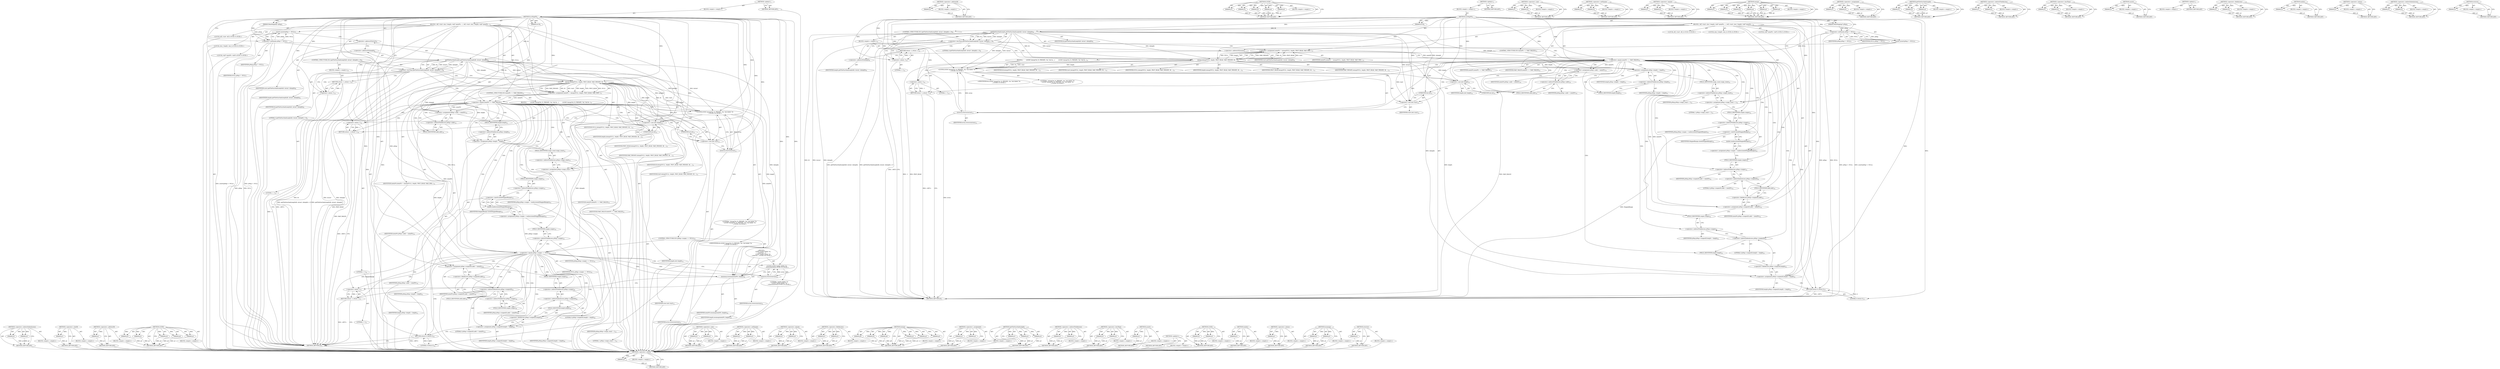 digraph "strerror" {
vulnerable_204 [label=<(METHOD,&lt;operator&gt;.sizeOf)>];
vulnerable_205 [label=<(PARAM,p1)>];
vulnerable_206 [label=<(BLOCK,&lt;empty&gt;,&lt;empty&gt;)>];
vulnerable_207 [label=<(METHOD_RETURN,ANY)>];
vulnerable_151 [label=<(METHOD,&lt;operator&gt;.addressOf)>];
vulnerable_152 [label=<(PARAM,p1)>];
vulnerable_153 [label=<(BLOCK,&lt;empty&gt;,&lt;empty&gt;)>];
vulnerable_154 [label=<(METHOD_RETURN,ANY)>];
vulnerable_178 [label=<(METHOD,LOGW)>];
vulnerable_179 [label=<(PARAM,p1)>];
vulnerable_180 [label=<(PARAM,p2)>];
vulnerable_181 [label=<(PARAM,p3)>];
vulnerable_182 [label=<(PARAM,p4)>];
vulnerable_183 [label=<(PARAM,p5)>];
vulnerable_184 [label=<(BLOCK,&lt;empty&gt;,&lt;empty&gt;)>];
vulnerable_185 [label=<(METHOD_RETURN,ANY)>];
vulnerable_6 [label=<(METHOD,&lt;global&gt;)<SUB>1</SUB>>];
vulnerable_7 [label=<(BLOCK,&lt;empty&gt;,&lt;empty&gt;)<SUB>1</SUB>>];
vulnerable_8 [label=<(METHOD,sysMapFD)<SUB>1</SUB>>];
vulnerable_9 [label=<(PARAM,int fd)<SUB>1</SUB>>];
vulnerable_10 [label=<(PARAM,MemMapping* pMap)<SUB>1</SUB>>];
vulnerable_11 [label=<(BLOCK,{
 off_t start;
 size_t length;
 void* memPtr;
...,{
 off_t start;
 size_t length;
 void* memPtr;
...)<SUB>2</SUB>>];
vulnerable_12 [label="<(LOCAL,off_t start: off_t)<SUB>3</SUB>>"];
vulnerable_13 [label="<(LOCAL,size_t length: size_t)<SUB>4</SUB>>"];
vulnerable_14 [label="<(LOCAL,void* memPtr: void*)<SUB>5</SUB>>"];
vulnerable_15 [label=<(assert,assert(pMap != NULL))<SUB>7</SUB>>];
vulnerable_16 [label=<(&lt;operator&gt;.notEquals,pMap != NULL)<SUB>7</SUB>>];
vulnerable_17 [label=<(IDENTIFIER,pMap,pMap != NULL)<SUB>7</SUB>>];
vulnerable_18 [label=<(IDENTIFIER,NULL,pMap != NULL)<SUB>7</SUB>>];
vulnerable_19 [label=<(CONTROL_STRUCTURE,IF,if (getFileStartAndLength(fd, &amp;start, &amp;length) &lt; 0))<SUB>9</SUB>>];
vulnerable_20 [label=<(&lt;operator&gt;.lessThan,getFileStartAndLength(fd, &amp;start, &amp;length) &lt; 0)<SUB>9</SUB>>];
vulnerable_21 [label=<(getFileStartAndLength,getFileStartAndLength(fd, &amp;start, &amp;length))<SUB>9</SUB>>];
vulnerable_22 [label=<(IDENTIFIER,fd,getFileStartAndLength(fd, &amp;start, &amp;length))<SUB>9</SUB>>];
vulnerable_23 [label=<(&lt;operator&gt;.addressOf,&amp;start)<SUB>9</SUB>>];
vulnerable_24 [label=<(IDENTIFIER,start,getFileStartAndLength(fd, &amp;start, &amp;length))<SUB>9</SUB>>];
vulnerable_25 [label=<(&lt;operator&gt;.addressOf,&amp;length)<SUB>9</SUB>>];
vulnerable_26 [label=<(IDENTIFIER,length,getFileStartAndLength(fd, &amp;start, &amp;length))<SUB>9</SUB>>];
vulnerable_27 [label=<(LITERAL,0,getFileStartAndLength(fd, &amp;start, &amp;length) &lt; 0)<SUB>9</SUB>>];
vulnerable_28 [label=<(BLOCK,&lt;empty&gt;,&lt;empty&gt;)<SUB>10</SUB>>];
vulnerable_29 [label=<(RETURN,return -1;,return -1;)<SUB>10</SUB>>];
vulnerable_30 [label=<(&lt;operator&gt;.minus,-1)<SUB>10</SUB>>];
vulnerable_31 [label=<(LITERAL,1,-1)<SUB>10</SUB>>];
vulnerable_32 [label=<(&lt;operator&gt;.assignment,memPtr = mmap(NULL, length, PROT_READ, MAP_PRIV...)<SUB>12</SUB>>];
vulnerable_33 [label=<(IDENTIFIER,memPtr,memPtr = mmap(NULL, length, PROT_READ, MAP_PRIV...)<SUB>12</SUB>>];
vulnerable_34 [label=<(mmap,mmap(NULL, length, PROT_READ, MAP_PRIVATE, fd, ...)<SUB>12</SUB>>];
vulnerable_35 [label=<(IDENTIFIER,NULL,mmap(NULL, length, PROT_READ, MAP_PRIVATE, fd, ...)<SUB>12</SUB>>];
vulnerable_36 [label=<(IDENTIFIER,length,mmap(NULL, length, PROT_READ, MAP_PRIVATE, fd, ...)<SUB>12</SUB>>];
vulnerable_37 [label=<(IDENTIFIER,PROT_READ,mmap(NULL, length, PROT_READ, MAP_PRIVATE, fd, ...)<SUB>12</SUB>>];
vulnerable_38 [label=<(IDENTIFIER,MAP_PRIVATE,mmap(NULL, length, PROT_READ, MAP_PRIVATE, fd, ...)<SUB>12</SUB>>];
vulnerable_39 [label=<(IDENTIFIER,fd,mmap(NULL, length, PROT_READ, MAP_PRIVATE, fd, ...)<SUB>12</SUB>>];
vulnerable_40 [label=<(IDENTIFIER,start,mmap(NULL, length, PROT_READ, MAP_PRIVATE, fd, ...)<SUB>12</SUB>>];
vulnerable_41 [label=<(CONTROL_STRUCTURE,IF,if (memPtr == MAP_FAILED))<SUB>13</SUB>>];
vulnerable_42 [label=<(&lt;operator&gt;.equals,memPtr == MAP_FAILED)<SUB>13</SUB>>];
vulnerable_43 [label=<(IDENTIFIER,memPtr,memPtr == MAP_FAILED)<SUB>13</SUB>>];
vulnerable_44 [label=<(IDENTIFIER,MAP_FAILED,memPtr == MAP_FAILED)<SUB>13</SUB>>];
vulnerable_45 [label=<(BLOCK,{
        LOGW(&quot;mmap(%d, R, PRIVATE, %d, %d) fa...,{
        LOGW(&quot;mmap(%d, R, PRIVATE, %d, %d) fa...)<SUB>13</SUB>>];
vulnerable_46 [label="<(LOGW,LOGW(&quot;mmap(%d, R, PRIVATE, %d, %d) failed: %s\n...)<SUB>14</SUB>>"];
vulnerable_47 [label="<(LITERAL,&quot;mmap(%d, R, PRIVATE, %d, %d) failed: %s\n&quot;,LOGW(&quot;mmap(%d, R, PRIVATE, %d, %d) failed: %s\n...)<SUB>14</SUB>>"];
vulnerable_48 [label=<(&lt;operator&gt;.cast,(int) length)<SUB>14</SUB>>];
vulnerable_49 [label=<(UNKNOWN,int,int)<SUB>14</SUB>>];
vulnerable_50 [label=<(IDENTIFIER,length,(int) length)<SUB>14</SUB>>];
vulnerable_51 [label="<(IDENTIFIER,fd,LOGW(&quot;mmap(%d, R, PRIVATE, %d, %d) failed: %s\n...)<SUB>15</SUB>>"];
vulnerable_52 [label=<(&lt;operator&gt;.cast,(int) start)<SUB>15</SUB>>];
vulnerable_53 [label=<(UNKNOWN,int,int)<SUB>15</SUB>>];
vulnerable_54 [label=<(IDENTIFIER,start,(int) start)<SUB>15</SUB>>];
vulnerable_55 [label=<(strerror,strerror(errno))<SUB>15</SUB>>];
vulnerable_56 [label=<(IDENTIFIER,errno,strerror(errno))<SUB>15</SUB>>];
vulnerable_57 [label=<(RETURN,return -1;,return -1;)<SUB>16</SUB>>];
vulnerable_58 [label=<(&lt;operator&gt;.minus,-1)<SUB>16</SUB>>];
vulnerable_59 [label=<(LITERAL,1,-1)<SUB>16</SUB>>];
vulnerable_60 [label=<(&lt;operator&gt;.assignment,pMap-&gt;addr = memPtr)<SUB>19</SUB>>];
vulnerable_61 [label=<(&lt;operator&gt;.indirectFieldAccess,pMap-&gt;addr)<SUB>19</SUB>>];
vulnerable_62 [label=<(IDENTIFIER,pMap,pMap-&gt;addr = memPtr)<SUB>19</SUB>>];
vulnerable_63 [label=<(FIELD_IDENTIFIER,addr,addr)<SUB>19</SUB>>];
vulnerable_64 [label=<(IDENTIFIER,memPtr,pMap-&gt;addr = memPtr)<SUB>19</SUB>>];
vulnerable_65 [label=<(&lt;operator&gt;.assignment,pMap-&gt;length = length)<SUB>21</SUB>>];
vulnerable_66 [label=<(&lt;operator&gt;.indirectFieldAccess,pMap-&gt;length)<SUB>21</SUB>>];
vulnerable_67 [label=<(IDENTIFIER,pMap,pMap-&gt;length = length)<SUB>21</SUB>>];
vulnerable_68 [label=<(FIELD_IDENTIFIER,length,length)<SUB>21</SUB>>];
vulnerable_69 [label=<(IDENTIFIER,length,pMap-&gt;length = length)<SUB>21</SUB>>];
vulnerable_70 [label=<(&lt;operator&gt;.assignment,pMap-&gt;range_count = 1)<SUB>22</SUB>>];
vulnerable_71 [label=<(&lt;operator&gt;.indirectFieldAccess,pMap-&gt;range_count)<SUB>22</SUB>>];
vulnerable_72 [label=<(IDENTIFIER,pMap,pMap-&gt;range_count = 1)<SUB>22</SUB>>];
vulnerable_73 [label=<(FIELD_IDENTIFIER,range_count,range_count)<SUB>22</SUB>>];
vulnerable_74 [label=<(LITERAL,1,pMap-&gt;range_count = 1)<SUB>22</SUB>>];
vulnerable_75 [label=<(&lt;operator&gt;.assignment,pMap-&gt;ranges = malloc(sizeof(MappedRange)))<SUB>23</SUB>>];
vulnerable_76 [label=<(&lt;operator&gt;.indirectFieldAccess,pMap-&gt;ranges)<SUB>23</SUB>>];
vulnerable_77 [label=<(IDENTIFIER,pMap,pMap-&gt;ranges = malloc(sizeof(MappedRange)))<SUB>23</SUB>>];
vulnerable_78 [label=<(FIELD_IDENTIFIER,ranges,ranges)<SUB>23</SUB>>];
vulnerable_79 [label=<(malloc,malloc(sizeof(MappedRange)))<SUB>23</SUB>>];
vulnerable_80 [label=<(&lt;operator&gt;.sizeOf,sizeof(MappedRange))<SUB>23</SUB>>];
vulnerable_81 [label=<(IDENTIFIER,MappedRange,sizeof(MappedRange))<SUB>23</SUB>>];
vulnerable_82 [label=<(&lt;operator&gt;.assignment,pMap-&gt;ranges[0].addr = memPtr)<SUB>24</SUB>>];
vulnerable_83 [label=<(&lt;operator&gt;.fieldAccess,pMap-&gt;ranges[0].addr)<SUB>24</SUB>>];
vulnerable_84 [label=<(&lt;operator&gt;.indirectIndexAccess,pMap-&gt;ranges[0])<SUB>24</SUB>>];
vulnerable_85 [label=<(&lt;operator&gt;.indirectFieldAccess,pMap-&gt;ranges)<SUB>24</SUB>>];
vulnerable_86 [label=<(IDENTIFIER,pMap,pMap-&gt;ranges[0].addr = memPtr)<SUB>24</SUB>>];
vulnerable_87 [label=<(FIELD_IDENTIFIER,ranges,ranges)<SUB>24</SUB>>];
vulnerable_88 [label=<(LITERAL,0,pMap-&gt;ranges[0].addr = memPtr)<SUB>24</SUB>>];
vulnerable_89 [label=<(FIELD_IDENTIFIER,addr,addr)<SUB>24</SUB>>];
vulnerable_90 [label=<(IDENTIFIER,memPtr,pMap-&gt;ranges[0].addr = memPtr)<SUB>24</SUB>>];
vulnerable_91 [label=<(&lt;operator&gt;.assignment,pMap-&gt;ranges[0].length = length)<SUB>25</SUB>>];
vulnerable_92 [label=<(&lt;operator&gt;.fieldAccess,pMap-&gt;ranges[0].length)<SUB>25</SUB>>];
vulnerable_93 [label=<(&lt;operator&gt;.indirectIndexAccess,pMap-&gt;ranges[0])<SUB>25</SUB>>];
vulnerable_94 [label=<(&lt;operator&gt;.indirectFieldAccess,pMap-&gt;ranges)<SUB>25</SUB>>];
vulnerable_95 [label=<(IDENTIFIER,pMap,pMap-&gt;ranges[0].length = length)<SUB>25</SUB>>];
vulnerable_96 [label=<(FIELD_IDENTIFIER,ranges,ranges)<SUB>25</SUB>>];
vulnerable_97 [label=<(LITERAL,0,pMap-&gt;ranges[0].length = length)<SUB>25</SUB>>];
vulnerable_98 [label=<(FIELD_IDENTIFIER,length,length)<SUB>25</SUB>>];
vulnerable_99 [label=<(IDENTIFIER,length,pMap-&gt;ranges[0].length = length)<SUB>25</SUB>>];
vulnerable_100 [label=<(RETURN,return 0;,return 0;)<SUB>27</SUB>>];
vulnerable_101 [label=<(LITERAL,0,return 0;)<SUB>27</SUB>>];
vulnerable_102 [label=<(METHOD_RETURN,int)<SUB>1</SUB>>];
vulnerable_104 [label=<(METHOD_RETURN,ANY)<SUB>1</SUB>>];
vulnerable_186 [label=<(METHOD,&lt;operator&gt;.cast)>];
vulnerable_187 [label=<(PARAM,p1)>];
vulnerable_188 [label=<(PARAM,p2)>];
vulnerable_189 [label=<(BLOCK,&lt;empty&gt;,&lt;empty&gt;)>];
vulnerable_190 [label=<(METHOD_RETURN,ANY)>];
vulnerable_135 [label=<(METHOD,&lt;operator&gt;.notEquals)>];
vulnerable_136 [label=<(PARAM,p1)>];
vulnerable_137 [label=<(PARAM,p2)>];
vulnerable_138 [label=<(BLOCK,&lt;empty&gt;,&lt;empty&gt;)>];
vulnerable_139 [label=<(METHOD_RETURN,ANY)>];
vulnerable_173 [label=<(METHOD,&lt;operator&gt;.equals)>];
vulnerable_174 [label=<(PARAM,p1)>];
vulnerable_175 [label=<(PARAM,p2)>];
vulnerable_176 [label=<(BLOCK,&lt;empty&gt;,&lt;empty&gt;)>];
vulnerable_177 [label=<(METHOD_RETURN,ANY)>];
vulnerable_164 [label=<(METHOD,mmap)>];
vulnerable_165 [label=<(PARAM,p1)>];
vulnerable_166 [label=<(PARAM,p2)>];
vulnerable_167 [label=<(PARAM,p3)>];
vulnerable_168 [label=<(PARAM,p4)>];
vulnerable_169 [label=<(PARAM,p5)>];
vulnerable_170 [label=<(PARAM,p6)>];
vulnerable_171 [label=<(BLOCK,&lt;empty&gt;,&lt;empty&gt;)>];
vulnerable_172 [label=<(METHOD_RETURN,ANY)>];
vulnerable_159 [label=<(METHOD,&lt;operator&gt;.assignment)>];
vulnerable_160 [label=<(PARAM,p1)>];
vulnerable_161 [label=<(PARAM,p2)>];
vulnerable_162 [label=<(BLOCK,&lt;empty&gt;,&lt;empty&gt;)>];
vulnerable_163 [label=<(METHOD_RETURN,ANY)>];
vulnerable_145 [label=<(METHOD,getFileStartAndLength)>];
vulnerable_146 [label=<(PARAM,p1)>];
vulnerable_147 [label=<(PARAM,p2)>];
vulnerable_148 [label=<(PARAM,p3)>];
vulnerable_149 [label=<(BLOCK,&lt;empty&gt;,&lt;empty&gt;)>];
vulnerable_150 [label=<(METHOD_RETURN,ANY)>];
vulnerable_195 [label=<(METHOD,&lt;operator&gt;.indirectFieldAccess)>];
vulnerable_196 [label=<(PARAM,p1)>];
vulnerable_197 [label=<(PARAM,p2)>];
vulnerable_198 [label=<(BLOCK,&lt;empty&gt;,&lt;empty&gt;)>];
vulnerable_199 [label=<(METHOD_RETURN,ANY)>];
vulnerable_140 [label=<(METHOD,&lt;operator&gt;.lessThan)>];
vulnerable_141 [label=<(PARAM,p1)>];
vulnerable_142 [label=<(PARAM,p2)>];
vulnerable_143 [label=<(BLOCK,&lt;empty&gt;,&lt;empty&gt;)>];
vulnerable_144 [label=<(METHOD_RETURN,ANY)>];
vulnerable_131 [label=<(METHOD,assert)>];
vulnerable_132 [label=<(PARAM,p1)>];
vulnerable_133 [label=<(BLOCK,&lt;empty&gt;,&lt;empty&gt;)>];
vulnerable_134 [label=<(METHOD_RETURN,ANY)>];
vulnerable_125 [label=<(METHOD,&lt;global&gt;)<SUB>1</SUB>>];
vulnerable_126 [label=<(BLOCK,&lt;empty&gt;,&lt;empty&gt;)>];
vulnerable_127 [label=<(METHOD_RETURN,ANY)>];
vulnerable_208 [label=<(METHOD,&lt;operator&gt;.fieldAccess)>];
vulnerable_209 [label=<(PARAM,p1)>];
vulnerable_210 [label=<(PARAM,p2)>];
vulnerable_211 [label=<(BLOCK,&lt;empty&gt;,&lt;empty&gt;)>];
vulnerable_212 [label=<(METHOD_RETURN,ANY)>];
vulnerable_200 [label=<(METHOD,malloc)>];
vulnerable_201 [label=<(PARAM,p1)>];
vulnerable_202 [label=<(BLOCK,&lt;empty&gt;,&lt;empty&gt;)>];
vulnerable_203 [label=<(METHOD_RETURN,ANY)>];
vulnerable_155 [label=<(METHOD,&lt;operator&gt;.minus)>];
vulnerable_156 [label=<(PARAM,p1)>];
vulnerable_157 [label=<(BLOCK,&lt;empty&gt;,&lt;empty&gt;)>];
vulnerable_158 [label=<(METHOD_RETURN,ANY)>];
vulnerable_213 [label=<(METHOD,&lt;operator&gt;.indirectIndexAccess)>];
vulnerable_214 [label=<(PARAM,p1)>];
vulnerable_215 [label=<(PARAM,p2)>];
vulnerable_216 [label=<(BLOCK,&lt;empty&gt;,&lt;empty&gt;)>];
vulnerable_217 [label=<(METHOD_RETURN,ANY)>];
vulnerable_191 [label=<(METHOD,strerror)>];
vulnerable_192 [label=<(PARAM,p1)>];
vulnerable_193 [label=<(BLOCK,&lt;empty&gt;,&lt;empty&gt;)>];
vulnerable_194 [label=<(METHOD_RETURN,ANY)>];
fixed_242 [label=<(METHOD,&lt;operator&gt;.indirectIndexAccess)>];
fixed_243 [label=<(PARAM,p1)>];
fixed_244 [label=<(PARAM,p2)>];
fixed_245 [label=<(BLOCK,&lt;empty&gt;,&lt;empty&gt;)>];
fixed_246 [label=<(METHOD_RETURN,ANY)>];
fixed_223 [label=<(METHOD,&lt;operator&gt;.sizeOf)>];
fixed_224 [label=<(PARAM,p1)>];
fixed_225 [label=<(BLOCK,&lt;empty&gt;,&lt;empty&gt;)>];
fixed_226 [label=<(METHOD_RETURN,ANY)>];
fixed_170 [label=<(METHOD,&lt;operator&gt;.addressOf)>];
fixed_171 [label=<(PARAM,p1)>];
fixed_172 [label=<(BLOCK,&lt;empty&gt;,&lt;empty&gt;)>];
fixed_173 [label=<(METHOD_RETURN,ANY)>];
fixed_197 [label=<(METHOD,LOGW)>];
fixed_198 [label=<(PARAM,p1)>];
fixed_199 [label=<(PARAM,p2)>];
fixed_200 [label=<(PARAM,p3)>];
fixed_201 [label=<(PARAM,p4)>];
fixed_202 [label=<(PARAM,p5)>];
fixed_203 [label=<(BLOCK,&lt;empty&gt;,&lt;empty&gt;)>];
fixed_204 [label=<(METHOD_RETURN,ANY)>];
fixed_6 [label=<(METHOD,&lt;global&gt;)<SUB>1</SUB>>];
fixed_7 [label=<(BLOCK,&lt;empty&gt;,&lt;empty&gt;)<SUB>1</SUB>>];
fixed_8 [label=<(METHOD,sysMapFD)<SUB>1</SUB>>];
fixed_9 [label=<(PARAM,int fd)<SUB>1</SUB>>];
fixed_10 [label=<(PARAM,MemMapping* pMap)<SUB>1</SUB>>];
fixed_11 [label=<(BLOCK,{
 off_t start;
 size_t length;
 void* memPtr;
...,{
 off_t start;
 size_t length;
 void* memPtr;
...)<SUB>2</SUB>>];
fixed_12 [label="<(LOCAL,off_t start: off_t)<SUB>3</SUB>>"];
fixed_13 [label="<(LOCAL,size_t length: size_t)<SUB>4</SUB>>"];
fixed_14 [label="<(LOCAL,void* memPtr: void*)<SUB>5</SUB>>"];
fixed_15 [label=<(assert,assert(pMap != NULL))<SUB>7</SUB>>];
fixed_16 [label=<(&lt;operator&gt;.notEquals,pMap != NULL)<SUB>7</SUB>>];
fixed_17 [label=<(IDENTIFIER,pMap,pMap != NULL)<SUB>7</SUB>>];
fixed_18 [label=<(IDENTIFIER,NULL,pMap != NULL)<SUB>7</SUB>>];
fixed_19 [label=<(CONTROL_STRUCTURE,IF,if (getFileStartAndLength(fd, &amp;start, &amp;length) &lt; 0))<SUB>9</SUB>>];
fixed_20 [label=<(&lt;operator&gt;.lessThan,getFileStartAndLength(fd, &amp;start, &amp;length) &lt; 0)<SUB>9</SUB>>];
fixed_21 [label=<(getFileStartAndLength,getFileStartAndLength(fd, &amp;start, &amp;length))<SUB>9</SUB>>];
fixed_22 [label=<(IDENTIFIER,fd,getFileStartAndLength(fd, &amp;start, &amp;length))<SUB>9</SUB>>];
fixed_23 [label=<(&lt;operator&gt;.addressOf,&amp;start)<SUB>9</SUB>>];
fixed_24 [label=<(IDENTIFIER,start,getFileStartAndLength(fd, &amp;start, &amp;length))<SUB>9</SUB>>];
fixed_25 [label=<(&lt;operator&gt;.addressOf,&amp;length)<SUB>9</SUB>>];
fixed_26 [label=<(IDENTIFIER,length,getFileStartAndLength(fd, &amp;start, &amp;length))<SUB>9</SUB>>];
fixed_27 [label=<(LITERAL,0,getFileStartAndLength(fd, &amp;start, &amp;length) &lt; 0)<SUB>9</SUB>>];
fixed_28 [label=<(BLOCK,&lt;empty&gt;,&lt;empty&gt;)<SUB>10</SUB>>];
fixed_29 [label=<(RETURN,return -1;,return -1;)<SUB>10</SUB>>];
fixed_30 [label=<(&lt;operator&gt;.minus,-1)<SUB>10</SUB>>];
fixed_31 [label=<(LITERAL,1,-1)<SUB>10</SUB>>];
fixed_32 [label=<(&lt;operator&gt;.assignment,memPtr = mmap(NULL, length, PROT_READ, MAP_PRIV...)<SUB>12</SUB>>];
fixed_33 [label=<(IDENTIFIER,memPtr,memPtr = mmap(NULL, length, PROT_READ, MAP_PRIV...)<SUB>12</SUB>>];
fixed_34 [label=<(mmap,mmap(NULL, length, PROT_READ, MAP_PRIVATE, fd, ...)<SUB>12</SUB>>];
fixed_35 [label=<(IDENTIFIER,NULL,mmap(NULL, length, PROT_READ, MAP_PRIVATE, fd, ...)<SUB>12</SUB>>];
fixed_36 [label=<(IDENTIFIER,length,mmap(NULL, length, PROT_READ, MAP_PRIVATE, fd, ...)<SUB>12</SUB>>];
fixed_37 [label=<(IDENTIFIER,PROT_READ,mmap(NULL, length, PROT_READ, MAP_PRIVATE, fd, ...)<SUB>12</SUB>>];
fixed_38 [label=<(IDENTIFIER,MAP_PRIVATE,mmap(NULL, length, PROT_READ, MAP_PRIVATE, fd, ...)<SUB>12</SUB>>];
fixed_39 [label=<(IDENTIFIER,fd,mmap(NULL, length, PROT_READ, MAP_PRIVATE, fd, ...)<SUB>12</SUB>>];
fixed_40 [label=<(IDENTIFIER,start,mmap(NULL, length, PROT_READ, MAP_PRIVATE, fd, ...)<SUB>12</SUB>>];
fixed_41 [label=<(CONTROL_STRUCTURE,IF,if (memPtr == MAP_FAILED))<SUB>13</SUB>>];
fixed_42 [label=<(&lt;operator&gt;.equals,memPtr == MAP_FAILED)<SUB>13</SUB>>];
fixed_43 [label=<(IDENTIFIER,memPtr,memPtr == MAP_FAILED)<SUB>13</SUB>>];
fixed_44 [label=<(IDENTIFIER,MAP_FAILED,memPtr == MAP_FAILED)<SUB>13</SUB>>];
fixed_45 [label=<(BLOCK,{
        LOGW(&quot;mmap(%d, R, PRIVATE, %d, %d) fa...,{
        LOGW(&quot;mmap(%d, R, PRIVATE, %d, %d) fa...)<SUB>13</SUB>>];
fixed_46 [label="<(LOGW,LOGW(&quot;mmap(%d, R, PRIVATE, %d, %d) failed: %s\n...)<SUB>14</SUB>>"];
fixed_47 [label="<(LITERAL,&quot;mmap(%d, R, PRIVATE, %d, %d) failed: %s\n&quot;,LOGW(&quot;mmap(%d, R, PRIVATE, %d, %d) failed: %s\n...)<SUB>14</SUB>>"];
fixed_48 [label=<(&lt;operator&gt;.cast,(int) length)<SUB>14</SUB>>];
fixed_49 [label=<(UNKNOWN,int,int)<SUB>14</SUB>>];
fixed_50 [label=<(IDENTIFIER,length,(int) length)<SUB>14</SUB>>];
fixed_51 [label="<(IDENTIFIER,fd,LOGW(&quot;mmap(%d, R, PRIVATE, %d, %d) failed: %s\n...)<SUB>15</SUB>>"];
fixed_52 [label=<(&lt;operator&gt;.cast,(int) start)<SUB>15</SUB>>];
fixed_53 [label=<(UNKNOWN,int,int)<SUB>15</SUB>>];
fixed_54 [label=<(IDENTIFIER,start,(int) start)<SUB>15</SUB>>];
fixed_55 [label=<(strerror,strerror(errno))<SUB>15</SUB>>];
fixed_56 [label=<(IDENTIFIER,errno,strerror(errno))<SUB>15</SUB>>];
fixed_57 [label=<(RETURN,return -1;,return -1;)<SUB>16</SUB>>];
fixed_58 [label=<(&lt;operator&gt;.minus,-1)<SUB>16</SUB>>];
fixed_59 [label=<(LITERAL,1,-1)<SUB>16</SUB>>];
fixed_60 [label=<(&lt;operator&gt;.assignment,pMap-&gt;addr = memPtr)<SUB>19</SUB>>];
fixed_61 [label=<(&lt;operator&gt;.indirectFieldAccess,pMap-&gt;addr)<SUB>19</SUB>>];
fixed_62 [label=<(IDENTIFIER,pMap,pMap-&gt;addr = memPtr)<SUB>19</SUB>>];
fixed_63 [label=<(FIELD_IDENTIFIER,addr,addr)<SUB>19</SUB>>];
fixed_64 [label=<(IDENTIFIER,memPtr,pMap-&gt;addr = memPtr)<SUB>19</SUB>>];
fixed_65 [label=<(&lt;operator&gt;.assignment,pMap-&gt;length = length)<SUB>21</SUB>>];
fixed_66 [label=<(&lt;operator&gt;.indirectFieldAccess,pMap-&gt;length)<SUB>21</SUB>>];
fixed_67 [label=<(IDENTIFIER,pMap,pMap-&gt;length = length)<SUB>21</SUB>>];
fixed_68 [label=<(FIELD_IDENTIFIER,length,length)<SUB>21</SUB>>];
fixed_69 [label=<(IDENTIFIER,length,pMap-&gt;length = length)<SUB>21</SUB>>];
fixed_70 [label=<(&lt;operator&gt;.assignment,pMap-&gt;range_count = 1)<SUB>22</SUB>>];
fixed_71 [label=<(&lt;operator&gt;.indirectFieldAccess,pMap-&gt;range_count)<SUB>22</SUB>>];
fixed_72 [label=<(IDENTIFIER,pMap,pMap-&gt;range_count = 1)<SUB>22</SUB>>];
fixed_73 [label=<(FIELD_IDENTIFIER,range_count,range_count)<SUB>22</SUB>>];
fixed_74 [label=<(LITERAL,1,pMap-&gt;range_count = 1)<SUB>22</SUB>>];
fixed_75 [label=<(&lt;operator&gt;.assignment,pMap-&gt;ranges = malloc(sizeof(MappedRange)))<SUB>23</SUB>>];
fixed_76 [label=<(&lt;operator&gt;.indirectFieldAccess,pMap-&gt;ranges)<SUB>23</SUB>>];
fixed_77 [label=<(IDENTIFIER,pMap,pMap-&gt;ranges = malloc(sizeof(MappedRange)))<SUB>23</SUB>>];
fixed_78 [label=<(FIELD_IDENTIFIER,ranges,ranges)<SUB>23</SUB>>];
fixed_79 [label=<(malloc,malloc(sizeof(MappedRange)))<SUB>23</SUB>>];
fixed_80 [label=<(&lt;operator&gt;.sizeOf,sizeof(MappedRange))<SUB>23</SUB>>];
fixed_81 [label=<(IDENTIFIER,MappedRange,sizeof(MappedRange))<SUB>23</SUB>>];
fixed_82 [label=<(CONTROL_STRUCTURE,IF,if (pMap-&gt;ranges == NULL))<SUB>24</SUB>>];
fixed_83 [label=<(&lt;operator&gt;.equals,pMap-&gt;ranges == NULL)<SUB>24</SUB>>];
fixed_84 [label=<(&lt;operator&gt;.indirectFieldAccess,pMap-&gt;ranges)<SUB>24</SUB>>];
fixed_85 [label=<(IDENTIFIER,pMap,pMap-&gt;ranges == NULL)<SUB>24</SUB>>];
fixed_86 [label=<(FIELD_IDENTIFIER,ranges,ranges)<SUB>24</SUB>>];
fixed_87 [label=<(IDENTIFIER,NULL,pMap-&gt;ranges == NULL)<SUB>24</SUB>>];
fixed_88 [label="<(BLOCK,{
        LOGE(&quot;malloc failed: %s\n&quot;, strerror(...,{
        LOGE(&quot;malloc failed: %s\n&quot;, strerror(...)<SUB>24</SUB>>"];
fixed_89 [label="<(LOGE,LOGE(&quot;malloc failed: %s\n&quot;, strerror(errno)))<SUB>25</SUB>>"];
fixed_90 [label="<(LITERAL,&quot;malloc failed: %s\n&quot;,LOGE(&quot;malloc failed: %s\n&quot;, strerror(errno)))<SUB>25</SUB>>"];
fixed_91 [label=<(strerror,strerror(errno))<SUB>25</SUB>>];
fixed_92 [label=<(IDENTIFIER,errno,strerror(errno))<SUB>25</SUB>>];
fixed_93 [label=<(munmap,munmap(memPtr, length))<SUB>26</SUB>>];
fixed_94 [label=<(IDENTIFIER,memPtr,munmap(memPtr, length))<SUB>26</SUB>>];
fixed_95 [label=<(IDENTIFIER,length,munmap(memPtr, length))<SUB>26</SUB>>];
fixed_96 [label=<(RETURN,return -1;,return -1;)<SUB>27</SUB>>];
fixed_97 [label=<(&lt;operator&gt;.minus,-1)<SUB>27</SUB>>];
fixed_98 [label=<(LITERAL,1,-1)<SUB>27</SUB>>];
fixed_99 [label=<(&lt;operator&gt;.assignment,pMap-&gt;ranges[0].addr = memPtr)<SUB>29</SUB>>];
fixed_100 [label=<(&lt;operator&gt;.fieldAccess,pMap-&gt;ranges[0].addr)<SUB>29</SUB>>];
fixed_101 [label=<(&lt;operator&gt;.indirectIndexAccess,pMap-&gt;ranges[0])<SUB>29</SUB>>];
fixed_102 [label=<(&lt;operator&gt;.indirectFieldAccess,pMap-&gt;ranges)<SUB>29</SUB>>];
fixed_103 [label=<(IDENTIFIER,pMap,pMap-&gt;ranges[0].addr = memPtr)<SUB>29</SUB>>];
fixed_104 [label=<(FIELD_IDENTIFIER,ranges,ranges)<SUB>29</SUB>>];
fixed_105 [label=<(LITERAL,0,pMap-&gt;ranges[0].addr = memPtr)<SUB>29</SUB>>];
fixed_106 [label=<(FIELD_IDENTIFIER,addr,addr)<SUB>29</SUB>>];
fixed_107 [label=<(IDENTIFIER,memPtr,pMap-&gt;ranges[0].addr = memPtr)<SUB>29</SUB>>];
fixed_108 [label=<(&lt;operator&gt;.assignment,pMap-&gt;ranges[0].length = length)<SUB>30</SUB>>];
fixed_109 [label=<(&lt;operator&gt;.fieldAccess,pMap-&gt;ranges[0].length)<SUB>30</SUB>>];
fixed_110 [label=<(&lt;operator&gt;.indirectIndexAccess,pMap-&gt;ranges[0])<SUB>30</SUB>>];
fixed_111 [label=<(&lt;operator&gt;.indirectFieldAccess,pMap-&gt;ranges)<SUB>30</SUB>>];
fixed_112 [label=<(IDENTIFIER,pMap,pMap-&gt;ranges[0].length = length)<SUB>30</SUB>>];
fixed_113 [label=<(FIELD_IDENTIFIER,ranges,ranges)<SUB>30</SUB>>];
fixed_114 [label=<(LITERAL,0,pMap-&gt;ranges[0].length = length)<SUB>30</SUB>>];
fixed_115 [label=<(FIELD_IDENTIFIER,length,length)<SUB>30</SUB>>];
fixed_116 [label=<(IDENTIFIER,length,pMap-&gt;ranges[0].length = length)<SUB>30</SUB>>];
fixed_117 [label=<(RETURN,return 0;,return 0;)<SUB>32</SUB>>];
fixed_118 [label=<(LITERAL,0,return 0;)<SUB>32</SUB>>];
fixed_119 [label=<(METHOD_RETURN,int)<SUB>1</SUB>>];
fixed_121 [label=<(METHOD_RETURN,ANY)<SUB>1</SUB>>];
fixed_205 [label=<(METHOD,&lt;operator&gt;.cast)>];
fixed_206 [label=<(PARAM,p1)>];
fixed_207 [label=<(PARAM,p2)>];
fixed_208 [label=<(BLOCK,&lt;empty&gt;,&lt;empty&gt;)>];
fixed_209 [label=<(METHOD_RETURN,ANY)>];
fixed_154 [label=<(METHOD,&lt;operator&gt;.notEquals)>];
fixed_155 [label=<(PARAM,p1)>];
fixed_156 [label=<(PARAM,p2)>];
fixed_157 [label=<(BLOCK,&lt;empty&gt;,&lt;empty&gt;)>];
fixed_158 [label=<(METHOD_RETURN,ANY)>];
fixed_192 [label=<(METHOD,&lt;operator&gt;.equals)>];
fixed_193 [label=<(PARAM,p1)>];
fixed_194 [label=<(PARAM,p2)>];
fixed_195 [label=<(BLOCK,&lt;empty&gt;,&lt;empty&gt;)>];
fixed_196 [label=<(METHOD_RETURN,ANY)>];
fixed_237 [label=<(METHOD,&lt;operator&gt;.fieldAccess)>];
fixed_238 [label=<(PARAM,p1)>];
fixed_239 [label=<(PARAM,p2)>];
fixed_240 [label=<(BLOCK,&lt;empty&gt;,&lt;empty&gt;)>];
fixed_241 [label=<(METHOD_RETURN,ANY)>];
fixed_183 [label=<(METHOD,mmap)>];
fixed_184 [label=<(PARAM,p1)>];
fixed_185 [label=<(PARAM,p2)>];
fixed_186 [label=<(PARAM,p3)>];
fixed_187 [label=<(PARAM,p4)>];
fixed_188 [label=<(PARAM,p5)>];
fixed_189 [label=<(PARAM,p6)>];
fixed_190 [label=<(BLOCK,&lt;empty&gt;,&lt;empty&gt;)>];
fixed_191 [label=<(METHOD_RETURN,ANY)>];
fixed_178 [label=<(METHOD,&lt;operator&gt;.assignment)>];
fixed_179 [label=<(PARAM,p1)>];
fixed_180 [label=<(PARAM,p2)>];
fixed_181 [label=<(BLOCK,&lt;empty&gt;,&lt;empty&gt;)>];
fixed_182 [label=<(METHOD_RETURN,ANY)>];
fixed_164 [label=<(METHOD,getFileStartAndLength)>];
fixed_165 [label=<(PARAM,p1)>];
fixed_166 [label=<(PARAM,p2)>];
fixed_167 [label=<(PARAM,p3)>];
fixed_168 [label=<(BLOCK,&lt;empty&gt;,&lt;empty&gt;)>];
fixed_169 [label=<(METHOD_RETURN,ANY)>];
fixed_214 [label=<(METHOD,&lt;operator&gt;.indirectFieldAccess)>];
fixed_215 [label=<(PARAM,p1)>];
fixed_216 [label=<(PARAM,p2)>];
fixed_217 [label=<(BLOCK,&lt;empty&gt;,&lt;empty&gt;)>];
fixed_218 [label=<(METHOD_RETURN,ANY)>];
fixed_159 [label=<(METHOD,&lt;operator&gt;.lessThan)>];
fixed_160 [label=<(PARAM,p1)>];
fixed_161 [label=<(PARAM,p2)>];
fixed_162 [label=<(BLOCK,&lt;empty&gt;,&lt;empty&gt;)>];
fixed_163 [label=<(METHOD_RETURN,ANY)>];
fixed_150 [label=<(METHOD,assert)>];
fixed_151 [label=<(PARAM,p1)>];
fixed_152 [label=<(BLOCK,&lt;empty&gt;,&lt;empty&gt;)>];
fixed_153 [label=<(METHOD_RETURN,ANY)>];
fixed_144 [label=<(METHOD,&lt;global&gt;)<SUB>1</SUB>>];
fixed_145 [label=<(BLOCK,&lt;empty&gt;,&lt;empty&gt;)>];
fixed_146 [label=<(METHOD_RETURN,ANY)>];
fixed_227 [label=<(METHOD,LOGE)>];
fixed_228 [label=<(PARAM,p1)>];
fixed_229 [label=<(PARAM,p2)>];
fixed_230 [label=<(BLOCK,&lt;empty&gt;,&lt;empty&gt;)>];
fixed_231 [label=<(METHOD_RETURN,ANY)>];
fixed_219 [label=<(METHOD,malloc)>];
fixed_220 [label=<(PARAM,p1)>];
fixed_221 [label=<(BLOCK,&lt;empty&gt;,&lt;empty&gt;)>];
fixed_222 [label=<(METHOD_RETURN,ANY)>];
fixed_174 [label=<(METHOD,&lt;operator&gt;.minus)>];
fixed_175 [label=<(PARAM,p1)>];
fixed_176 [label=<(BLOCK,&lt;empty&gt;,&lt;empty&gt;)>];
fixed_177 [label=<(METHOD_RETURN,ANY)>];
fixed_232 [label=<(METHOD,munmap)>];
fixed_233 [label=<(PARAM,p1)>];
fixed_234 [label=<(PARAM,p2)>];
fixed_235 [label=<(BLOCK,&lt;empty&gt;,&lt;empty&gt;)>];
fixed_236 [label=<(METHOD_RETURN,ANY)>];
fixed_210 [label=<(METHOD,strerror)>];
fixed_211 [label=<(PARAM,p1)>];
fixed_212 [label=<(BLOCK,&lt;empty&gt;,&lt;empty&gt;)>];
fixed_213 [label=<(METHOD_RETURN,ANY)>];
vulnerable_204 -> vulnerable_205  [key=0, label="AST: "];
vulnerable_204 -> vulnerable_205  [key=1, label="DDG: "];
vulnerable_204 -> vulnerable_206  [key=0, label="AST: "];
vulnerable_204 -> vulnerable_207  [key=0, label="AST: "];
vulnerable_204 -> vulnerable_207  [key=1, label="CFG: "];
vulnerable_205 -> vulnerable_207  [key=0, label="DDG: p1"];
vulnerable_151 -> vulnerable_152  [key=0, label="AST: "];
vulnerable_151 -> vulnerable_152  [key=1, label="DDG: "];
vulnerable_151 -> vulnerable_153  [key=0, label="AST: "];
vulnerable_151 -> vulnerable_154  [key=0, label="AST: "];
vulnerable_151 -> vulnerable_154  [key=1, label="CFG: "];
vulnerable_152 -> vulnerable_154  [key=0, label="DDG: p1"];
vulnerable_178 -> vulnerable_179  [key=0, label="AST: "];
vulnerable_178 -> vulnerable_179  [key=1, label="DDG: "];
vulnerable_178 -> vulnerable_184  [key=0, label="AST: "];
vulnerable_178 -> vulnerable_180  [key=0, label="AST: "];
vulnerable_178 -> vulnerable_180  [key=1, label="DDG: "];
vulnerable_178 -> vulnerable_185  [key=0, label="AST: "];
vulnerable_178 -> vulnerable_185  [key=1, label="CFG: "];
vulnerable_178 -> vulnerable_181  [key=0, label="AST: "];
vulnerable_178 -> vulnerable_181  [key=1, label="DDG: "];
vulnerable_178 -> vulnerable_182  [key=0, label="AST: "];
vulnerable_178 -> vulnerable_182  [key=1, label="DDG: "];
vulnerable_178 -> vulnerable_183  [key=0, label="AST: "];
vulnerable_178 -> vulnerable_183  [key=1, label="DDG: "];
vulnerable_179 -> vulnerable_185  [key=0, label="DDG: p1"];
vulnerable_180 -> vulnerable_185  [key=0, label="DDG: p2"];
vulnerable_181 -> vulnerable_185  [key=0, label="DDG: p3"];
vulnerable_182 -> vulnerable_185  [key=0, label="DDG: p4"];
vulnerable_183 -> vulnerable_185  [key=0, label="DDG: p5"];
vulnerable_6 -> vulnerable_7  [key=0, label="AST: "];
vulnerable_6 -> vulnerable_104  [key=0, label="AST: "];
vulnerable_6 -> vulnerable_104  [key=1, label="CFG: "];
vulnerable_7 -> vulnerable_8  [key=0, label="AST: "];
vulnerable_8 -> vulnerable_9  [key=0, label="AST: "];
vulnerable_8 -> vulnerable_9  [key=1, label="DDG: "];
vulnerable_8 -> vulnerable_10  [key=0, label="AST: "];
vulnerable_8 -> vulnerable_10  [key=1, label="DDG: "];
vulnerable_8 -> vulnerable_11  [key=0, label="AST: "];
vulnerable_8 -> vulnerable_102  [key=0, label="AST: "];
vulnerable_8 -> vulnerable_16  [key=0, label="CFG: "];
vulnerable_8 -> vulnerable_16  [key=1, label="DDG: "];
vulnerable_8 -> vulnerable_60  [key=0, label="DDG: "];
vulnerable_8 -> vulnerable_65  [key=0, label="DDG: "];
vulnerable_8 -> vulnerable_70  [key=0, label="DDG: "];
vulnerable_8 -> vulnerable_82  [key=0, label="DDG: "];
vulnerable_8 -> vulnerable_91  [key=0, label="DDG: "];
vulnerable_8 -> vulnerable_100  [key=0, label="DDG: "];
vulnerable_8 -> vulnerable_101  [key=0, label="DDG: "];
vulnerable_8 -> vulnerable_20  [key=0, label="DDG: "];
vulnerable_8 -> vulnerable_34  [key=0, label="DDG: "];
vulnerable_8 -> vulnerable_42  [key=0, label="DDG: "];
vulnerable_8 -> vulnerable_21  [key=0, label="DDG: "];
vulnerable_8 -> vulnerable_46  [key=0, label="DDG: "];
vulnerable_8 -> vulnerable_30  [key=0, label="DDG: "];
vulnerable_8 -> vulnerable_48  [key=0, label="DDG: "];
vulnerable_8 -> vulnerable_52  [key=0, label="DDG: "];
vulnerable_8 -> vulnerable_55  [key=0, label="DDG: "];
vulnerable_8 -> vulnerable_58  [key=0, label="DDG: "];
vulnerable_9 -> vulnerable_21  [key=0, label="DDG: fd"];
vulnerable_10 -> vulnerable_16  [key=0, label="DDG: pMap"];
vulnerable_11 -> vulnerable_12  [key=0, label="AST: "];
vulnerable_11 -> vulnerable_13  [key=0, label="AST: "];
vulnerable_11 -> vulnerable_14  [key=0, label="AST: "];
vulnerable_11 -> vulnerable_15  [key=0, label="AST: "];
vulnerable_11 -> vulnerable_19  [key=0, label="AST: "];
vulnerable_11 -> vulnerable_32  [key=0, label="AST: "];
vulnerable_11 -> vulnerable_41  [key=0, label="AST: "];
vulnerable_11 -> vulnerable_60  [key=0, label="AST: "];
vulnerable_11 -> vulnerable_65  [key=0, label="AST: "];
vulnerable_11 -> vulnerable_70  [key=0, label="AST: "];
vulnerable_11 -> vulnerable_75  [key=0, label="AST: "];
vulnerable_11 -> vulnerable_82  [key=0, label="AST: "];
vulnerable_11 -> vulnerable_91  [key=0, label="AST: "];
vulnerable_11 -> vulnerable_100  [key=0, label="AST: "];
vulnerable_15 -> vulnerable_16  [key=0, label="AST: "];
vulnerable_15 -> vulnerable_23  [key=0, label="CFG: "];
vulnerable_15 -> vulnerable_102  [key=0, label="DDG: pMap != NULL"];
vulnerable_15 -> vulnerable_102  [key=1, label="DDG: assert(pMap != NULL)"];
vulnerable_16 -> vulnerable_17  [key=0, label="AST: "];
vulnerable_16 -> vulnerable_18  [key=0, label="AST: "];
vulnerable_16 -> vulnerable_15  [key=0, label="CFG: "];
vulnerable_16 -> vulnerable_15  [key=1, label="DDG: pMap"];
vulnerable_16 -> vulnerable_15  [key=2, label="DDG: NULL"];
vulnerable_16 -> vulnerable_102  [key=0, label="DDG: pMap"];
vulnerable_16 -> vulnerable_102  [key=1, label="DDG: NULL"];
vulnerable_16 -> vulnerable_34  [key=0, label="DDG: NULL"];
vulnerable_19 -> vulnerable_20  [key=0, label="AST: "];
vulnerable_19 -> vulnerable_28  [key=0, label="AST: "];
vulnerable_20 -> vulnerable_21  [key=0, label="AST: "];
vulnerable_20 -> vulnerable_27  [key=0, label="AST: "];
vulnerable_20 -> vulnerable_30  [key=0, label="CFG: "];
vulnerable_20 -> vulnerable_30  [key=1, label="CDG: "];
vulnerable_20 -> vulnerable_34  [key=0, label="CFG: "];
vulnerable_20 -> vulnerable_34  [key=1, label="CDG: "];
vulnerable_20 -> vulnerable_102  [key=0, label="DDG: getFileStartAndLength(fd, &amp;start, &amp;length)"];
vulnerable_20 -> vulnerable_102  [key=1, label="DDG: getFileStartAndLength(fd, &amp;start, &amp;length) &lt; 0"];
vulnerable_20 -> vulnerable_32  [key=0, label="CDG: "];
vulnerable_20 -> vulnerable_42  [key=0, label="CDG: "];
vulnerable_20 -> vulnerable_29  [key=0, label="CDG: "];
vulnerable_21 -> vulnerable_22  [key=0, label="AST: "];
vulnerable_21 -> vulnerable_23  [key=0, label="AST: "];
vulnerable_21 -> vulnerable_25  [key=0, label="AST: "];
vulnerable_21 -> vulnerable_20  [key=0, label="CFG: "];
vulnerable_21 -> vulnerable_20  [key=1, label="DDG: fd"];
vulnerable_21 -> vulnerable_20  [key=2, label="DDG: &amp;start"];
vulnerable_21 -> vulnerable_20  [key=3, label="DDG: &amp;length"];
vulnerable_21 -> vulnerable_102  [key=0, label="DDG: fd"];
vulnerable_21 -> vulnerable_102  [key=1, label="DDG: &amp;start"];
vulnerable_21 -> vulnerable_102  [key=2, label="DDG: &amp;length"];
vulnerable_21 -> vulnerable_65  [key=0, label="DDG: &amp;length"];
vulnerable_21 -> vulnerable_91  [key=0, label="DDG: &amp;length"];
vulnerable_21 -> vulnerable_34  [key=0, label="DDG: &amp;length"];
vulnerable_21 -> vulnerable_34  [key=1, label="DDG: fd"];
vulnerable_21 -> vulnerable_34  [key=2, label="DDG: &amp;start"];
vulnerable_21 -> vulnerable_46  [key=0, label="DDG: &amp;length"];
vulnerable_21 -> vulnerable_46  [key=1, label="DDG: &amp;start"];
vulnerable_21 -> vulnerable_48  [key=0, label="DDG: &amp;length"];
vulnerable_21 -> vulnerable_52  [key=0, label="DDG: &amp;start"];
vulnerable_23 -> vulnerable_24  [key=0, label="AST: "];
vulnerable_23 -> vulnerable_25  [key=0, label="CFG: "];
vulnerable_25 -> vulnerable_26  [key=0, label="AST: "];
vulnerable_25 -> vulnerable_21  [key=0, label="CFG: "];
vulnerable_28 -> vulnerable_29  [key=0, label="AST: "];
vulnerable_29 -> vulnerable_30  [key=0, label="AST: "];
vulnerable_29 -> vulnerable_102  [key=0, label="CFG: "];
vulnerable_29 -> vulnerable_102  [key=1, label="DDG: &lt;RET&gt;"];
vulnerable_30 -> vulnerable_31  [key=0, label="AST: "];
vulnerable_30 -> vulnerable_29  [key=0, label="CFG: "];
vulnerable_30 -> vulnerable_29  [key=1, label="DDG: -1"];
vulnerable_30 -> vulnerable_102  [key=0, label="DDG: -1"];
vulnerable_32 -> vulnerable_33  [key=0, label="AST: "];
vulnerable_32 -> vulnerable_34  [key=0, label="AST: "];
vulnerable_32 -> vulnerable_42  [key=0, label="CFG: "];
vulnerable_32 -> vulnerable_42  [key=1, label="DDG: memPtr"];
vulnerable_34 -> vulnerable_35  [key=0, label="AST: "];
vulnerable_34 -> vulnerable_36  [key=0, label="AST: "];
vulnerable_34 -> vulnerable_37  [key=0, label="AST: "];
vulnerable_34 -> vulnerable_38  [key=0, label="AST: "];
vulnerable_34 -> vulnerable_39  [key=0, label="AST: "];
vulnerable_34 -> vulnerable_40  [key=0, label="AST: "];
vulnerable_34 -> vulnerable_32  [key=0, label="CFG: "];
vulnerable_34 -> vulnerable_32  [key=1, label="DDG: MAP_PRIVATE"];
vulnerable_34 -> vulnerable_32  [key=2, label="DDG: fd"];
vulnerable_34 -> vulnerable_32  [key=3, label="DDG: start"];
vulnerable_34 -> vulnerable_32  [key=4, label="DDG: length"];
vulnerable_34 -> vulnerable_32  [key=5, label="DDG: PROT_READ"];
vulnerable_34 -> vulnerable_32  [key=6, label="DDG: NULL"];
vulnerable_34 -> vulnerable_102  [key=0, label="DDG: PROT_READ"];
vulnerable_34 -> vulnerable_65  [key=0, label="DDG: length"];
vulnerable_34 -> vulnerable_91  [key=0, label="DDG: length"];
vulnerable_34 -> vulnerable_46  [key=0, label="DDG: length"];
vulnerable_34 -> vulnerable_46  [key=1, label="DDG: fd"];
vulnerable_34 -> vulnerable_46  [key=2, label="DDG: start"];
vulnerable_34 -> vulnerable_48  [key=0, label="DDG: length"];
vulnerable_34 -> vulnerable_52  [key=0, label="DDG: start"];
vulnerable_41 -> vulnerable_42  [key=0, label="AST: "];
vulnerable_41 -> vulnerable_45  [key=0, label="AST: "];
vulnerable_42 -> vulnerable_43  [key=0, label="AST: "];
vulnerable_42 -> vulnerable_44  [key=0, label="AST: "];
vulnerable_42 -> vulnerable_49  [key=0, label="CFG: "];
vulnerable_42 -> vulnerable_49  [key=1, label="CDG: "];
vulnerable_42 -> vulnerable_63  [key=0, label="CFG: "];
vulnerable_42 -> vulnerable_63  [key=1, label="CDG: "];
vulnerable_42 -> vulnerable_102  [key=0, label="DDG: MAP_FAILED"];
vulnerable_42 -> vulnerable_60  [key=0, label="DDG: memPtr"];
vulnerable_42 -> vulnerable_60  [key=1, label="CDG: "];
vulnerable_42 -> vulnerable_82  [key=0, label="DDG: memPtr"];
vulnerable_42 -> vulnerable_82  [key=1, label="CDG: "];
vulnerable_42 -> vulnerable_94  [key=0, label="CDG: "];
vulnerable_42 -> vulnerable_48  [key=0, label="CDG: "];
vulnerable_42 -> vulnerable_68  [key=0, label="CDG: "];
vulnerable_42 -> vulnerable_73  [key=0, label="CDG: "];
vulnerable_42 -> vulnerable_96  [key=0, label="CDG: "];
vulnerable_42 -> vulnerable_57  [key=0, label="CDG: "];
vulnerable_42 -> vulnerable_89  [key=0, label="CDG: "];
vulnerable_42 -> vulnerable_66  [key=0, label="CDG: "];
vulnerable_42 -> vulnerable_98  [key=0, label="CDG: "];
vulnerable_42 -> vulnerable_75  [key=0, label="CDG: "];
vulnerable_42 -> vulnerable_52  [key=0, label="CDG: "];
vulnerable_42 -> vulnerable_46  [key=0, label="CDG: "];
vulnerable_42 -> vulnerable_84  [key=0, label="CDG: "];
vulnerable_42 -> vulnerable_85  [key=0, label="CDG: "];
vulnerable_42 -> vulnerable_92  [key=0, label="CDG: "];
vulnerable_42 -> vulnerable_76  [key=0, label="CDG: "];
vulnerable_42 -> vulnerable_65  [key=0, label="CDG: "];
vulnerable_42 -> vulnerable_87  [key=0, label="CDG: "];
vulnerable_42 -> vulnerable_91  [key=0, label="CDG: "];
vulnerable_42 -> vulnerable_93  [key=0, label="CDG: "];
vulnerable_42 -> vulnerable_79  [key=0, label="CDG: "];
vulnerable_42 -> vulnerable_80  [key=0, label="CDG: "];
vulnerable_42 -> vulnerable_58  [key=0, label="CDG: "];
vulnerable_42 -> vulnerable_61  [key=0, label="CDG: "];
vulnerable_42 -> vulnerable_83  [key=0, label="CDG: "];
vulnerable_42 -> vulnerable_71  [key=0, label="CDG: "];
vulnerable_42 -> vulnerable_100  [key=0, label="CDG: "];
vulnerable_42 -> vulnerable_53  [key=0, label="CDG: "];
vulnerable_42 -> vulnerable_70  [key=0, label="CDG: "];
vulnerable_42 -> vulnerable_55  [key=0, label="CDG: "];
vulnerable_42 -> vulnerable_78  [key=0, label="CDG: "];
vulnerable_45 -> vulnerable_46  [key=0, label="AST: "];
vulnerable_45 -> vulnerable_57  [key=0, label="AST: "];
vulnerable_46 -> vulnerable_47  [key=0, label="AST: "];
vulnerable_46 -> vulnerable_48  [key=0, label="AST: "];
vulnerable_46 -> vulnerable_51  [key=0, label="AST: "];
vulnerable_46 -> vulnerable_52  [key=0, label="AST: "];
vulnerable_46 -> vulnerable_55  [key=0, label="AST: "];
vulnerable_46 -> vulnerable_58  [key=0, label="CFG: "];
vulnerable_48 -> vulnerable_49  [key=0, label="AST: "];
vulnerable_48 -> vulnerable_50  [key=0, label="AST: "];
vulnerable_48 -> vulnerable_53  [key=0, label="CFG: "];
vulnerable_49 -> vulnerable_48  [key=0, label="CFG: "];
vulnerable_52 -> vulnerable_53  [key=0, label="AST: "];
vulnerable_52 -> vulnerable_54  [key=0, label="AST: "];
vulnerable_52 -> vulnerable_55  [key=0, label="CFG: "];
vulnerable_53 -> vulnerable_52  [key=0, label="CFG: "];
vulnerable_55 -> vulnerable_56  [key=0, label="AST: "];
vulnerable_55 -> vulnerable_46  [key=0, label="CFG: "];
vulnerable_55 -> vulnerable_46  [key=1, label="DDG: errno"];
vulnerable_55 -> vulnerable_102  [key=0, label="DDG: errno"];
vulnerable_57 -> vulnerable_58  [key=0, label="AST: "];
vulnerable_57 -> vulnerable_102  [key=0, label="CFG: "];
vulnerable_57 -> vulnerable_102  [key=1, label="DDG: &lt;RET&gt;"];
vulnerable_58 -> vulnerable_59  [key=0, label="AST: "];
vulnerable_58 -> vulnerable_57  [key=0, label="CFG: "];
vulnerable_58 -> vulnerable_57  [key=1, label="DDG: -1"];
vulnerable_60 -> vulnerable_61  [key=0, label="AST: "];
vulnerable_60 -> vulnerable_64  [key=0, label="AST: "];
vulnerable_60 -> vulnerable_68  [key=0, label="CFG: "];
vulnerable_61 -> vulnerable_62  [key=0, label="AST: "];
vulnerable_61 -> vulnerable_63  [key=0, label="AST: "];
vulnerable_61 -> vulnerable_60  [key=0, label="CFG: "];
vulnerable_63 -> vulnerable_61  [key=0, label="CFG: "];
vulnerable_65 -> vulnerable_66  [key=0, label="AST: "];
vulnerable_65 -> vulnerable_69  [key=0, label="AST: "];
vulnerable_65 -> vulnerable_73  [key=0, label="CFG: "];
vulnerable_66 -> vulnerable_67  [key=0, label="AST: "];
vulnerable_66 -> vulnerable_68  [key=0, label="AST: "];
vulnerable_66 -> vulnerable_65  [key=0, label="CFG: "];
vulnerable_68 -> vulnerable_66  [key=0, label="CFG: "];
vulnerable_70 -> vulnerable_71  [key=0, label="AST: "];
vulnerable_70 -> vulnerable_74  [key=0, label="AST: "];
vulnerable_70 -> vulnerable_78  [key=0, label="CFG: "];
vulnerable_71 -> vulnerable_72  [key=0, label="AST: "];
vulnerable_71 -> vulnerable_73  [key=0, label="AST: "];
vulnerable_71 -> vulnerable_70  [key=0, label="CFG: "];
vulnerable_73 -> vulnerable_71  [key=0, label="CFG: "];
vulnerable_75 -> vulnerable_76  [key=0, label="AST: "];
vulnerable_75 -> vulnerable_79  [key=0, label="AST: "];
vulnerable_75 -> vulnerable_87  [key=0, label="CFG: "];
vulnerable_76 -> vulnerable_77  [key=0, label="AST: "];
vulnerable_76 -> vulnerable_78  [key=0, label="AST: "];
vulnerable_76 -> vulnerable_80  [key=0, label="CFG: "];
vulnerable_78 -> vulnerable_76  [key=0, label="CFG: "];
vulnerable_79 -> vulnerable_80  [key=0, label="AST: "];
vulnerable_79 -> vulnerable_75  [key=0, label="CFG: "];
vulnerable_80 -> vulnerable_81  [key=0, label="AST: "];
vulnerable_80 -> vulnerable_79  [key=0, label="CFG: "];
vulnerable_80 -> vulnerable_102  [key=0, label="DDG: MappedRange"];
vulnerable_82 -> vulnerable_83  [key=0, label="AST: "];
vulnerable_82 -> vulnerable_90  [key=0, label="AST: "];
vulnerable_82 -> vulnerable_96  [key=0, label="CFG: "];
vulnerable_83 -> vulnerable_84  [key=0, label="AST: "];
vulnerable_83 -> vulnerable_89  [key=0, label="AST: "];
vulnerable_83 -> vulnerable_82  [key=0, label="CFG: "];
vulnerable_84 -> vulnerable_85  [key=0, label="AST: "];
vulnerable_84 -> vulnerable_88  [key=0, label="AST: "];
vulnerable_84 -> vulnerable_89  [key=0, label="CFG: "];
vulnerable_85 -> vulnerable_86  [key=0, label="AST: "];
vulnerable_85 -> vulnerable_87  [key=0, label="AST: "];
vulnerable_85 -> vulnerable_84  [key=0, label="CFG: "];
vulnerable_87 -> vulnerable_85  [key=0, label="CFG: "];
vulnerable_89 -> vulnerable_83  [key=0, label="CFG: "];
vulnerable_91 -> vulnerable_92  [key=0, label="AST: "];
vulnerable_91 -> vulnerable_99  [key=0, label="AST: "];
vulnerable_91 -> vulnerable_100  [key=0, label="CFG: "];
vulnerable_92 -> vulnerable_93  [key=0, label="AST: "];
vulnerable_92 -> vulnerable_98  [key=0, label="AST: "];
vulnerable_92 -> vulnerable_91  [key=0, label="CFG: "];
vulnerable_93 -> vulnerable_94  [key=0, label="AST: "];
vulnerable_93 -> vulnerable_97  [key=0, label="AST: "];
vulnerable_93 -> vulnerable_98  [key=0, label="CFG: "];
vulnerable_94 -> vulnerable_95  [key=0, label="AST: "];
vulnerable_94 -> vulnerable_96  [key=0, label="AST: "];
vulnerable_94 -> vulnerable_93  [key=0, label="CFG: "];
vulnerable_96 -> vulnerable_94  [key=0, label="CFG: "];
vulnerable_98 -> vulnerable_92  [key=0, label="CFG: "];
vulnerable_100 -> vulnerable_101  [key=0, label="AST: "];
vulnerable_100 -> vulnerable_102  [key=0, label="CFG: "];
vulnerable_100 -> vulnerable_102  [key=1, label="DDG: &lt;RET&gt;"];
vulnerable_101 -> vulnerable_100  [key=0, label="DDG: 0"];
vulnerable_186 -> vulnerable_187  [key=0, label="AST: "];
vulnerable_186 -> vulnerable_187  [key=1, label="DDG: "];
vulnerable_186 -> vulnerable_189  [key=0, label="AST: "];
vulnerable_186 -> vulnerable_188  [key=0, label="AST: "];
vulnerable_186 -> vulnerable_188  [key=1, label="DDG: "];
vulnerable_186 -> vulnerable_190  [key=0, label="AST: "];
vulnerable_186 -> vulnerable_190  [key=1, label="CFG: "];
vulnerable_187 -> vulnerable_190  [key=0, label="DDG: p1"];
vulnerable_188 -> vulnerable_190  [key=0, label="DDG: p2"];
vulnerable_135 -> vulnerable_136  [key=0, label="AST: "];
vulnerable_135 -> vulnerable_136  [key=1, label="DDG: "];
vulnerable_135 -> vulnerable_138  [key=0, label="AST: "];
vulnerable_135 -> vulnerable_137  [key=0, label="AST: "];
vulnerable_135 -> vulnerable_137  [key=1, label="DDG: "];
vulnerable_135 -> vulnerable_139  [key=0, label="AST: "];
vulnerable_135 -> vulnerable_139  [key=1, label="CFG: "];
vulnerable_136 -> vulnerable_139  [key=0, label="DDG: p1"];
vulnerable_137 -> vulnerable_139  [key=0, label="DDG: p2"];
vulnerable_173 -> vulnerable_174  [key=0, label="AST: "];
vulnerable_173 -> vulnerable_174  [key=1, label="DDG: "];
vulnerable_173 -> vulnerable_176  [key=0, label="AST: "];
vulnerable_173 -> vulnerable_175  [key=0, label="AST: "];
vulnerable_173 -> vulnerable_175  [key=1, label="DDG: "];
vulnerable_173 -> vulnerable_177  [key=0, label="AST: "];
vulnerable_173 -> vulnerable_177  [key=1, label="CFG: "];
vulnerable_174 -> vulnerable_177  [key=0, label="DDG: p1"];
vulnerable_175 -> vulnerable_177  [key=0, label="DDG: p2"];
vulnerable_164 -> vulnerable_165  [key=0, label="AST: "];
vulnerable_164 -> vulnerable_165  [key=1, label="DDG: "];
vulnerable_164 -> vulnerable_171  [key=0, label="AST: "];
vulnerable_164 -> vulnerable_166  [key=0, label="AST: "];
vulnerable_164 -> vulnerable_166  [key=1, label="DDG: "];
vulnerable_164 -> vulnerable_172  [key=0, label="AST: "];
vulnerable_164 -> vulnerable_172  [key=1, label="CFG: "];
vulnerable_164 -> vulnerable_167  [key=0, label="AST: "];
vulnerable_164 -> vulnerable_167  [key=1, label="DDG: "];
vulnerable_164 -> vulnerable_168  [key=0, label="AST: "];
vulnerable_164 -> vulnerable_168  [key=1, label="DDG: "];
vulnerable_164 -> vulnerable_169  [key=0, label="AST: "];
vulnerable_164 -> vulnerable_169  [key=1, label="DDG: "];
vulnerable_164 -> vulnerable_170  [key=0, label="AST: "];
vulnerable_164 -> vulnerable_170  [key=1, label="DDG: "];
vulnerable_165 -> vulnerable_172  [key=0, label="DDG: p1"];
vulnerable_166 -> vulnerable_172  [key=0, label="DDG: p2"];
vulnerable_167 -> vulnerable_172  [key=0, label="DDG: p3"];
vulnerable_168 -> vulnerable_172  [key=0, label="DDG: p4"];
vulnerable_169 -> vulnerable_172  [key=0, label="DDG: p5"];
vulnerable_170 -> vulnerable_172  [key=0, label="DDG: p6"];
vulnerable_159 -> vulnerable_160  [key=0, label="AST: "];
vulnerable_159 -> vulnerable_160  [key=1, label="DDG: "];
vulnerable_159 -> vulnerable_162  [key=0, label="AST: "];
vulnerable_159 -> vulnerable_161  [key=0, label="AST: "];
vulnerable_159 -> vulnerable_161  [key=1, label="DDG: "];
vulnerable_159 -> vulnerable_163  [key=0, label="AST: "];
vulnerable_159 -> vulnerable_163  [key=1, label="CFG: "];
vulnerable_160 -> vulnerable_163  [key=0, label="DDG: p1"];
vulnerable_161 -> vulnerable_163  [key=0, label="DDG: p2"];
vulnerable_145 -> vulnerable_146  [key=0, label="AST: "];
vulnerable_145 -> vulnerable_146  [key=1, label="DDG: "];
vulnerable_145 -> vulnerable_149  [key=0, label="AST: "];
vulnerable_145 -> vulnerable_147  [key=0, label="AST: "];
vulnerable_145 -> vulnerable_147  [key=1, label="DDG: "];
vulnerable_145 -> vulnerable_150  [key=0, label="AST: "];
vulnerable_145 -> vulnerable_150  [key=1, label="CFG: "];
vulnerable_145 -> vulnerable_148  [key=0, label="AST: "];
vulnerable_145 -> vulnerable_148  [key=1, label="DDG: "];
vulnerable_146 -> vulnerable_150  [key=0, label="DDG: p1"];
vulnerable_147 -> vulnerable_150  [key=0, label="DDG: p2"];
vulnerable_148 -> vulnerable_150  [key=0, label="DDG: p3"];
vulnerable_195 -> vulnerable_196  [key=0, label="AST: "];
vulnerable_195 -> vulnerable_196  [key=1, label="DDG: "];
vulnerable_195 -> vulnerable_198  [key=0, label="AST: "];
vulnerable_195 -> vulnerable_197  [key=0, label="AST: "];
vulnerable_195 -> vulnerable_197  [key=1, label="DDG: "];
vulnerable_195 -> vulnerable_199  [key=0, label="AST: "];
vulnerable_195 -> vulnerable_199  [key=1, label="CFG: "];
vulnerable_196 -> vulnerable_199  [key=0, label="DDG: p1"];
vulnerable_197 -> vulnerable_199  [key=0, label="DDG: p2"];
vulnerable_140 -> vulnerable_141  [key=0, label="AST: "];
vulnerable_140 -> vulnerable_141  [key=1, label="DDG: "];
vulnerable_140 -> vulnerable_143  [key=0, label="AST: "];
vulnerable_140 -> vulnerable_142  [key=0, label="AST: "];
vulnerable_140 -> vulnerable_142  [key=1, label="DDG: "];
vulnerable_140 -> vulnerable_144  [key=0, label="AST: "];
vulnerable_140 -> vulnerable_144  [key=1, label="CFG: "];
vulnerable_141 -> vulnerable_144  [key=0, label="DDG: p1"];
vulnerable_142 -> vulnerable_144  [key=0, label="DDG: p2"];
vulnerable_131 -> vulnerable_132  [key=0, label="AST: "];
vulnerable_131 -> vulnerable_132  [key=1, label="DDG: "];
vulnerable_131 -> vulnerable_133  [key=0, label="AST: "];
vulnerable_131 -> vulnerable_134  [key=0, label="AST: "];
vulnerable_131 -> vulnerable_134  [key=1, label="CFG: "];
vulnerable_132 -> vulnerable_134  [key=0, label="DDG: p1"];
vulnerable_125 -> vulnerable_126  [key=0, label="AST: "];
vulnerable_125 -> vulnerable_127  [key=0, label="AST: "];
vulnerable_125 -> vulnerable_127  [key=1, label="CFG: "];
vulnerable_208 -> vulnerable_209  [key=0, label="AST: "];
vulnerable_208 -> vulnerable_209  [key=1, label="DDG: "];
vulnerable_208 -> vulnerable_211  [key=0, label="AST: "];
vulnerable_208 -> vulnerable_210  [key=0, label="AST: "];
vulnerable_208 -> vulnerable_210  [key=1, label="DDG: "];
vulnerable_208 -> vulnerable_212  [key=0, label="AST: "];
vulnerable_208 -> vulnerable_212  [key=1, label="CFG: "];
vulnerable_209 -> vulnerable_212  [key=0, label="DDG: p1"];
vulnerable_210 -> vulnerable_212  [key=0, label="DDG: p2"];
vulnerable_200 -> vulnerable_201  [key=0, label="AST: "];
vulnerable_200 -> vulnerable_201  [key=1, label="DDG: "];
vulnerable_200 -> vulnerable_202  [key=0, label="AST: "];
vulnerable_200 -> vulnerable_203  [key=0, label="AST: "];
vulnerable_200 -> vulnerable_203  [key=1, label="CFG: "];
vulnerable_201 -> vulnerable_203  [key=0, label="DDG: p1"];
vulnerable_155 -> vulnerable_156  [key=0, label="AST: "];
vulnerable_155 -> vulnerable_156  [key=1, label="DDG: "];
vulnerable_155 -> vulnerable_157  [key=0, label="AST: "];
vulnerable_155 -> vulnerable_158  [key=0, label="AST: "];
vulnerable_155 -> vulnerable_158  [key=1, label="CFG: "];
vulnerable_156 -> vulnerable_158  [key=0, label="DDG: p1"];
vulnerable_213 -> vulnerable_214  [key=0, label="AST: "];
vulnerable_213 -> vulnerable_214  [key=1, label="DDG: "];
vulnerable_213 -> vulnerable_216  [key=0, label="AST: "];
vulnerable_213 -> vulnerable_215  [key=0, label="AST: "];
vulnerable_213 -> vulnerable_215  [key=1, label="DDG: "];
vulnerable_213 -> vulnerable_217  [key=0, label="AST: "];
vulnerable_213 -> vulnerable_217  [key=1, label="CFG: "];
vulnerable_214 -> vulnerable_217  [key=0, label="DDG: p1"];
vulnerable_215 -> vulnerable_217  [key=0, label="DDG: p2"];
vulnerable_191 -> vulnerable_192  [key=0, label="AST: "];
vulnerable_191 -> vulnerable_192  [key=1, label="DDG: "];
vulnerable_191 -> vulnerable_193  [key=0, label="AST: "];
vulnerable_191 -> vulnerable_194  [key=0, label="AST: "];
vulnerable_191 -> vulnerable_194  [key=1, label="CFG: "];
vulnerable_192 -> vulnerable_194  [key=0, label="DDG: p1"];
fixed_242 -> fixed_243  [key=0, label="AST: "];
fixed_242 -> fixed_243  [key=1, label="DDG: "];
fixed_242 -> fixed_245  [key=0, label="AST: "];
fixed_242 -> fixed_244  [key=0, label="AST: "];
fixed_242 -> fixed_244  [key=1, label="DDG: "];
fixed_242 -> fixed_246  [key=0, label="AST: "];
fixed_242 -> fixed_246  [key=1, label="CFG: "];
fixed_243 -> fixed_246  [key=0, label="DDG: p1"];
fixed_244 -> fixed_246  [key=0, label="DDG: p2"];
fixed_245 -> vulnerable_204  [key=0];
fixed_246 -> vulnerable_204  [key=0];
fixed_223 -> fixed_224  [key=0, label="AST: "];
fixed_223 -> fixed_224  [key=1, label="DDG: "];
fixed_223 -> fixed_225  [key=0, label="AST: "];
fixed_223 -> fixed_226  [key=0, label="AST: "];
fixed_223 -> fixed_226  [key=1, label="CFG: "];
fixed_224 -> fixed_226  [key=0, label="DDG: p1"];
fixed_225 -> vulnerable_204  [key=0];
fixed_226 -> vulnerable_204  [key=0];
fixed_170 -> fixed_171  [key=0, label="AST: "];
fixed_170 -> fixed_171  [key=1, label="DDG: "];
fixed_170 -> fixed_172  [key=0, label="AST: "];
fixed_170 -> fixed_173  [key=0, label="AST: "];
fixed_170 -> fixed_173  [key=1, label="CFG: "];
fixed_171 -> fixed_173  [key=0, label="DDG: p1"];
fixed_172 -> vulnerable_204  [key=0];
fixed_173 -> vulnerable_204  [key=0];
fixed_197 -> fixed_198  [key=0, label="AST: "];
fixed_197 -> fixed_198  [key=1, label="DDG: "];
fixed_197 -> fixed_203  [key=0, label="AST: "];
fixed_197 -> fixed_199  [key=0, label="AST: "];
fixed_197 -> fixed_199  [key=1, label="DDG: "];
fixed_197 -> fixed_204  [key=0, label="AST: "];
fixed_197 -> fixed_204  [key=1, label="CFG: "];
fixed_197 -> fixed_200  [key=0, label="AST: "];
fixed_197 -> fixed_200  [key=1, label="DDG: "];
fixed_197 -> fixed_201  [key=0, label="AST: "];
fixed_197 -> fixed_201  [key=1, label="DDG: "];
fixed_197 -> fixed_202  [key=0, label="AST: "];
fixed_197 -> fixed_202  [key=1, label="DDG: "];
fixed_198 -> fixed_204  [key=0, label="DDG: p1"];
fixed_199 -> fixed_204  [key=0, label="DDG: p2"];
fixed_200 -> fixed_204  [key=0, label="DDG: p3"];
fixed_201 -> fixed_204  [key=0, label="DDG: p4"];
fixed_202 -> fixed_204  [key=0, label="DDG: p5"];
fixed_203 -> vulnerable_204  [key=0];
fixed_204 -> vulnerable_204  [key=0];
fixed_6 -> fixed_7  [key=0, label="AST: "];
fixed_6 -> fixed_121  [key=0, label="AST: "];
fixed_6 -> fixed_121  [key=1, label="CFG: "];
fixed_7 -> fixed_8  [key=0, label="AST: "];
fixed_8 -> fixed_9  [key=0, label="AST: "];
fixed_8 -> fixed_9  [key=1, label="DDG: "];
fixed_8 -> fixed_10  [key=0, label="AST: "];
fixed_8 -> fixed_10  [key=1, label="DDG: "];
fixed_8 -> fixed_11  [key=0, label="AST: "];
fixed_8 -> fixed_119  [key=0, label="AST: "];
fixed_8 -> fixed_16  [key=0, label="CFG: "];
fixed_8 -> fixed_16  [key=1, label="DDG: "];
fixed_8 -> fixed_60  [key=0, label="DDG: "];
fixed_8 -> fixed_65  [key=0, label="DDG: "];
fixed_8 -> fixed_70  [key=0, label="DDG: "];
fixed_8 -> fixed_99  [key=0, label="DDG: "];
fixed_8 -> fixed_108  [key=0, label="DDG: "];
fixed_8 -> fixed_117  [key=0, label="DDG: "];
fixed_8 -> fixed_118  [key=0, label="DDG: "];
fixed_8 -> fixed_20  [key=0, label="DDG: "];
fixed_8 -> fixed_34  [key=0, label="DDG: "];
fixed_8 -> fixed_42  [key=0, label="DDG: "];
fixed_8 -> fixed_83  [key=0, label="DDG: "];
fixed_8 -> fixed_21  [key=0, label="DDG: "];
fixed_8 -> fixed_46  [key=0, label="DDG: "];
fixed_8 -> fixed_89  [key=0, label="DDG: "];
fixed_8 -> fixed_93  [key=0, label="DDG: "];
fixed_8 -> fixed_30  [key=0, label="DDG: "];
fixed_8 -> fixed_48  [key=0, label="DDG: "];
fixed_8 -> fixed_52  [key=0, label="DDG: "];
fixed_8 -> fixed_55  [key=0, label="DDG: "];
fixed_8 -> fixed_58  [key=0, label="DDG: "];
fixed_8 -> fixed_91  [key=0, label="DDG: "];
fixed_8 -> fixed_97  [key=0, label="DDG: "];
fixed_9 -> fixed_21  [key=0, label="DDG: fd"];
fixed_10 -> fixed_16  [key=0, label="DDG: pMap"];
fixed_11 -> fixed_12  [key=0, label="AST: "];
fixed_11 -> fixed_13  [key=0, label="AST: "];
fixed_11 -> fixed_14  [key=0, label="AST: "];
fixed_11 -> fixed_15  [key=0, label="AST: "];
fixed_11 -> fixed_19  [key=0, label="AST: "];
fixed_11 -> fixed_32  [key=0, label="AST: "];
fixed_11 -> fixed_41  [key=0, label="AST: "];
fixed_11 -> fixed_60  [key=0, label="AST: "];
fixed_11 -> fixed_65  [key=0, label="AST: "];
fixed_11 -> fixed_70  [key=0, label="AST: "];
fixed_11 -> fixed_75  [key=0, label="AST: "];
fixed_11 -> fixed_82  [key=0, label="AST: "];
fixed_11 -> fixed_99  [key=0, label="AST: "];
fixed_11 -> fixed_108  [key=0, label="AST: "];
fixed_11 -> fixed_117  [key=0, label="AST: "];
fixed_12 -> vulnerable_204  [key=0];
fixed_13 -> vulnerable_204  [key=0];
fixed_14 -> vulnerable_204  [key=0];
fixed_15 -> fixed_16  [key=0, label="AST: "];
fixed_15 -> fixed_23  [key=0, label="CFG: "];
fixed_15 -> fixed_119  [key=0, label="DDG: pMap != NULL"];
fixed_15 -> fixed_119  [key=1, label="DDG: assert(pMap != NULL)"];
fixed_16 -> fixed_17  [key=0, label="AST: "];
fixed_16 -> fixed_18  [key=0, label="AST: "];
fixed_16 -> fixed_15  [key=0, label="CFG: "];
fixed_16 -> fixed_15  [key=1, label="DDG: pMap"];
fixed_16 -> fixed_15  [key=2, label="DDG: NULL"];
fixed_16 -> fixed_119  [key=0, label="DDG: pMap"];
fixed_16 -> fixed_119  [key=1, label="DDG: NULL"];
fixed_16 -> fixed_34  [key=0, label="DDG: NULL"];
fixed_16 -> fixed_83  [key=0, label="DDG: pMap"];
fixed_17 -> vulnerable_204  [key=0];
fixed_18 -> vulnerable_204  [key=0];
fixed_19 -> fixed_20  [key=0, label="AST: "];
fixed_19 -> fixed_28  [key=0, label="AST: "];
fixed_20 -> fixed_21  [key=0, label="AST: "];
fixed_20 -> fixed_27  [key=0, label="AST: "];
fixed_20 -> fixed_30  [key=0, label="CFG: "];
fixed_20 -> fixed_30  [key=1, label="CDG: "];
fixed_20 -> fixed_34  [key=0, label="CFG: "];
fixed_20 -> fixed_34  [key=1, label="CDG: "];
fixed_20 -> fixed_119  [key=0, label="DDG: getFileStartAndLength(fd, &amp;start, &amp;length)"];
fixed_20 -> fixed_119  [key=1, label="DDG: getFileStartAndLength(fd, &amp;start, &amp;length) &lt; 0"];
fixed_20 -> fixed_32  [key=0, label="CDG: "];
fixed_20 -> fixed_42  [key=0, label="CDG: "];
fixed_20 -> fixed_29  [key=0, label="CDG: "];
fixed_21 -> fixed_22  [key=0, label="AST: "];
fixed_21 -> fixed_23  [key=0, label="AST: "];
fixed_21 -> fixed_25  [key=0, label="AST: "];
fixed_21 -> fixed_20  [key=0, label="CFG: "];
fixed_21 -> fixed_20  [key=1, label="DDG: fd"];
fixed_21 -> fixed_20  [key=2, label="DDG: &amp;start"];
fixed_21 -> fixed_20  [key=3, label="DDG: &amp;length"];
fixed_21 -> fixed_119  [key=0, label="DDG: fd"];
fixed_21 -> fixed_119  [key=1, label="DDG: &amp;start"];
fixed_21 -> fixed_119  [key=2, label="DDG: &amp;length"];
fixed_21 -> fixed_65  [key=0, label="DDG: &amp;length"];
fixed_21 -> fixed_108  [key=0, label="DDG: &amp;length"];
fixed_21 -> fixed_34  [key=0, label="DDG: &amp;length"];
fixed_21 -> fixed_34  [key=1, label="DDG: fd"];
fixed_21 -> fixed_34  [key=2, label="DDG: &amp;start"];
fixed_21 -> fixed_46  [key=0, label="DDG: &amp;length"];
fixed_21 -> fixed_46  [key=1, label="DDG: &amp;start"];
fixed_21 -> fixed_93  [key=0, label="DDG: &amp;length"];
fixed_21 -> fixed_48  [key=0, label="DDG: &amp;length"];
fixed_21 -> fixed_52  [key=0, label="DDG: &amp;start"];
fixed_22 -> vulnerable_204  [key=0];
fixed_23 -> fixed_24  [key=0, label="AST: "];
fixed_23 -> fixed_25  [key=0, label="CFG: "];
fixed_24 -> vulnerable_204  [key=0];
fixed_25 -> fixed_26  [key=0, label="AST: "];
fixed_25 -> fixed_21  [key=0, label="CFG: "];
fixed_26 -> vulnerable_204  [key=0];
fixed_27 -> vulnerable_204  [key=0];
fixed_28 -> fixed_29  [key=0, label="AST: "];
fixed_29 -> fixed_30  [key=0, label="AST: "];
fixed_29 -> fixed_119  [key=0, label="CFG: "];
fixed_29 -> fixed_119  [key=1, label="DDG: &lt;RET&gt;"];
fixed_30 -> fixed_31  [key=0, label="AST: "];
fixed_30 -> fixed_29  [key=0, label="CFG: "];
fixed_30 -> fixed_29  [key=1, label="DDG: -1"];
fixed_30 -> fixed_119  [key=0, label="DDG: -1"];
fixed_31 -> vulnerable_204  [key=0];
fixed_32 -> fixed_33  [key=0, label="AST: "];
fixed_32 -> fixed_34  [key=0, label="AST: "];
fixed_32 -> fixed_42  [key=0, label="CFG: "];
fixed_32 -> fixed_42  [key=1, label="DDG: memPtr"];
fixed_33 -> vulnerable_204  [key=0];
fixed_34 -> fixed_35  [key=0, label="AST: "];
fixed_34 -> fixed_36  [key=0, label="AST: "];
fixed_34 -> fixed_37  [key=0, label="AST: "];
fixed_34 -> fixed_38  [key=0, label="AST: "];
fixed_34 -> fixed_39  [key=0, label="AST: "];
fixed_34 -> fixed_40  [key=0, label="AST: "];
fixed_34 -> fixed_32  [key=0, label="CFG: "];
fixed_34 -> fixed_32  [key=1, label="DDG: MAP_PRIVATE"];
fixed_34 -> fixed_32  [key=2, label="DDG: fd"];
fixed_34 -> fixed_32  [key=3, label="DDG: start"];
fixed_34 -> fixed_32  [key=4, label="DDG: length"];
fixed_34 -> fixed_32  [key=5, label="DDG: PROT_READ"];
fixed_34 -> fixed_32  [key=6, label="DDG: NULL"];
fixed_34 -> fixed_119  [key=0, label="DDG: PROT_READ"];
fixed_34 -> fixed_65  [key=0, label="DDG: length"];
fixed_34 -> fixed_108  [key=0, label="DDG: length"];
fixed_34 -> fixed_83  [key=0, label="DDG: NULL"];
fixed_34 -> fixed_46  [key=0, label="DDG: length"];
fixed_34 -> fixed_46  [key=1, label="DDG: fd"];
fixed_34 -> fixed_46  [key=2, label="DDG: start"];
fixed_34 -> fixed_93  [key=0, label="DDG: length"];
fixed_34 -> fixed_48  [key=0, label="DDG: length"];
fixed_34 -> fixed_52  [key=0, label="DDG: start"];
fixed_35 -> vulnerable_204  [key=0];
fixed_36 -> vulnerable_204  [key=0];
fixed_37 -> vulnerable_204  [key=0];
fixed_38 -> vulnerable_204  [key=0];
fixed_39 -> vulnerable_204  [key=0];
fixed_40 -> vulnerable_204  [key=0];
fixed_41 -> fixed_42  [key=0, label="AST: "];
fixed_41 -> fixed_45  [key=0, label="AST: "];
fixed_42 -> fixed_43  [key=0, label="AST: "];
fixed_42 -> fixed_44  [key=0, label="AST: "];
fixed_42 -> fixed_49  [key=0, label="CFG: "];
fixed_42 -> fixed_49  [key=1, label="CDG: "];
fixed_42 -> fixed_63  [key=0, label="CFG: "];
fixed_42 -> fixed_63  [key=1, label="CDG: "];
fixed_42 -> fixed_119  [key=0, label="DDG: MAP_FAILED"];
fixed_42 -> fixed_60  [key=0, label="DDG: memPtr"];
fixed_42 -> fixed_60  [key=1, label="CDG: "];
fixed_42 -> fixed_99  [key=0, label="DDG: memPtr"];
fixed_42 -> fixed_93  [key=0, label="DDG: memPtr"];
fixed_42 -> fixed_48  [key=0, label="CDG: "];
fixed_42 -> fixed_68  [key=0, label="CDG: "];
fixed_42 -> fixed_73  [key=0, label="CDG: "];
fixed_42 -> fixed_57  [key=0, label="CDG: "];
fixed_42 -> fixed_66  [key=0, label="CDG: "];
fixed_42 -> fixed_75  [key=0, label="CDG: "];
fixed_42 -> fixed_52  [key=0, label="CDG: "];
fixed_42 -> fixed_46  [key=0, label="CDG: "];
fixed_42 -> fixed_84  [key=0, label="CDG: "];
fixed_42 -> fixed_76  [key=0, label="CDG: "];
fixed_42 -> fixed_65  [key=0, label="CDG: "];
fixed_42 -> fixed_79  [key=0, label="CDG: "];
fixed_42 -> fixed_80  [key=0, label="CDG: "];
fixed_42 -> fixed_58  [key=0, label="CDG: "];
fixed_42 -> fixed_61  [key=0, label="CDG: "];
fixed_42 -> fixed_83  [key=0, label="CDG: "];
fixed_42 -> fixed_71  [key=0, label="CDG: "];
fixed_42 -> fixed_53  [key=0, label="CDG: "];
fixed_42 -> fixed_70  [key=0, label="CDG: "];
fixed_42 -> fixed_55  [key=0, label="CDG: "];
fixed_42 -> fixed_78  [key=0, label="CDG: "];
fixed_42 -> fixed_86  [key=0, label="CDG: "];
fixed_43 -> vulnerable_204  [key=0];
fixed_44 -> vulnerable_204  [key=0];
fixed_45 -> fixed_46  [key=0, label="AST: "];
fixed_45 -> fixed_57  [key=0, label="AST: "];
fixed_46 -> fixed_47  [key=0, label="AST: "];
fixed_46 -> fixed_48  [key=0, label="AST: "];
fixed_46 -> fixed_51  [key=0, label="AST: "];
fixed_46 -> fixed_52  [key=0, label="AST: "];
fixed_46 -> fixed_55  [key=0, label="AST: "];
fixed_46 -> fixed_58  [key=0, label="CFG: "];
fixed_47 -> vulnerable_204  [key=0];
fixed_48 -> fixed_49  [key=0, label="AST: "];
fixed_48 -> fixed_50  [key=0, label="AST: "];
fixed_48 -> fixed_53  [key=0, label="CFG: "];
fixed_49 -> fixed_48  [key=0, label="CFG: "];
fixed_50 -> vulnerable_204  [key=0];
fixed_51 -> vulnerable_204  [key=0];
fixed_52 -> fixed_53  [key=0, label="AST: "];
fixed_52 -> fixed_54  [key=0, label="AST: "];
fixed_52 -> fixed_55  [key=0, label="CFG: "];
fixed_53 -> fixed_52  [key=0, label="CFG: "];
fixed_54 -> vulnerable_204  [key=0];
fixed_55 -> fixed_56  [key=0, label="AST: "];
fixed_55 -> fixed_46  [key=0, label="CFG: "];
fixed_55 -> fixed_46  [key=1, label="DDG: errno"];
fixed_56 -> vulnerable_204  [key=0];
fixed_57 -> fixed_58  [key=0, label="AST: "];
fixed_57 -> fixed_119  [key=0, label="CFG: "];
fixed_57 -> fixed_119  [key=1, label="DDG: &lt;RET&gt;"];
fixed_58 -> fixed_59  [key=0, label="AST: "];
fixed_58 -> fixed_57  [key=0, label="CFG: "];
fixed_58 -> fixed_57  [key=1, label="DDG: -1"];
fixed_59 -> vulnerable_204  [key=0];
fixed_60 -> fixed_61  [key=0, label="AST: "];
fixed_60 -> fixed_64  [key=0, label="AST: "];
fixed_60 -> fixed_68  [key=0, label="CFG: "];
fixed_61 -> fixed_62  [key=0, label="AST: "];
fixed_61 -> fixed_63  [key=0, label="AST: "];
fixed_61 -> fixed_60  [key=0, label="CFG: "];
fixed_62 -> vulnerable_204  [key=0];
fixed_63 -> fixed_61  [key=0, label="CFG: "];
fixed_64 -> vulnerable_204  [key=0];
fixed_65 -> fixed_66  [key=0, label="AST: "];
fixed_65 -> fixed_69  [key=0, label="AST: "];
fixed_65 -> fixed_73  [key=0, label="CFG: "];
fixed_66 -> fixed_67  [key=0, label="AST: "];
fixed_66 -> fixed_68  [key=0, label="AST: "];
fixed_66 -> fixed_65  [key=0, label="CFG: "];
fixed_67 -> vulnerable_204  [key=0];
fixed_68 -> fixed_66  [key=0, label="CFG: "];
fixed_69 -> vulnerable_204  [key=0];
fixed_70 -> fixed_71  [key=0, label="AST: "];
fixed_70 -> fixed_74  [key=0, label="AST: "];
fixed_70 -> fixed_78  [key=0, label="CFG: "];
fixed_71 -> fixed_72  [key=0, label="AST: "];
fixed_71 -> fixed_73  [key=0, label="AST: "];
fixed_71 -> fixed_70  [key=0, label="CFG: "];
fixed_72 -> vulnerable_204  [key=0];
fixed_73 -> fixed_71  [key=0, label="CFG: "];
fixed_74 -> vulnerable_204  [key=0];
fixed_75 -> fixed_76  [key=0, label="AST: "];
fixed_75 -> fixed_79  [key=0, label="AST: "];
fixed_75 -> fixed_86  [key=0, label="CFG: "];
fixed_75 -> fixed_83  [key=0, label="DDG: pMap-&gt;ranges"];
fixed_76 -> fixed_77  [key=0, label="AST: "];
fixed_76 -> fixed_78  [key=0, label="AST: "];
fixed_76 -> fixed_80  [key=0, label="CFG: "];
fixed_77 -> vulnerable_204  [key=0];
fixed_78 -> fixed_76  [key=0, label="CFG: "];
fixed_79 -> fixed_80  [key=0, label="AST: "];
fixed_79 -> fixed_75  [key=0, label="CFG: "];
fixed_80 -> fixed_81  [key=0, label="AST: "];
fixed_80 -> fixed_79  [key=0, label="CFG: "];
fixed_80 -> fixed_119  [key=0, label="DDG: MappedRange"];
fixed_81 -> vulnerable_204  [key=0];
fixed_82 -> fixed_83  [key=0, label="AST: "];
fixed_82 -> fixed_88  [key=0, label="AST: "];
fixed_83 -> fixed_84  [key=0, label="AST: "];
fixed_83 -> fixed_87  [key=0, label="AST: "];
fixed_83 -> fixed_91  [key=0, label="CFG: "];
fixed_83 -> fixed_91  [key=1, label="CDG: "];
fixed_83 -> fixed_104  [key=0, label="CFG: "];
fixed_83 -> fixed_104  [key=1, label="CDG: "];
fixed_83 -> fixed_115  [key=0, label="CDG: "];
fixed_83 -> fixed_96  [key=0, label="CDG: "];
fixed_83 -> fixed_89  [key=0, label="CDG: "];
fixed_83 -> fixed_113  [key=0, label="CDG: "];
fixed_83 -> fixed_99  [key=0, label="CDG: "];
fixed_83 -> fixed_102  [key=0, label="CDG: "];
fixed_83 -> fixed_106  [key=0, label="CDG: "];
fixed_83 -> fixed_97  [key=0, label="CDG: "];
fixed_83 -> fixed_93  [key=0, label="CDG: "];
fixed_83 -> fixed_101  [key=0, label="CDG: "];
fixed_83 -> fixed_100  [key=0, label="CDG: "];
fixed_83 -> fixed_110  [key=0, label="CDG: "];
fixed_83 -> fixed_117  [key=0, label="CDG: "];
fixed_83 -> fixed_108  [key=0, label="CDG: "];
fixed_83 -> fixed_111  [key=0, label="CDG: "];
fixed_83 -> fixed_109  [key=0, label="CDG: "];
fixed_84 -> fixed_85  [key=0, label="AST: "];
fixed_84 -> fixed_86  [key=0, label="AST: "];
fixed_84 -> fixed_83  [key=0, label="CFG: "];
fixed_85 -> vulnerable_204  [key=0];
fixed_86 -> fixed_84  [key=0, label="CFG: "];
fixed_87 -> vulnerable_204  [key=0];
fixed_88 -> fixed_89  [key=0, label="AST: "];
fixed_88 -> fixed_93  [key=0, label="AST: "];
fixed_88 -> fixed_96  [key=0, label="AST: "];
fixed_89 -> fixed_90  [key=0, label="AST: "];
fixed_89 -> fixed_91  [key=0, label="AST: "];
fixed_89 -> fixed_93  [key=0, label="CFG: "];
fixed_90 -> vulnerable_204  [key=0];
fixed_91 -> fixed_92  [key=0, label="AST: "];
fixed_91 -> fixed_89  [key=0, label="CFG: "];
fixed_91 -> fixed_89  [key=1, label="DDG: errno"];
fixed_92 -> vulnerable_204  [key=0];
fixed_93 -> fixed_94  [key=0, label="AST: "];
fixed_93 -> fixed_95  [key=0, label="AST: "];
fixed_93 -> fixed_97  [key=0, label="CFG: "];
fixed_94 -> vulnerable_204  [key=0];
fixed_95 -> vulnerable_204  [key=0];
fixed_96 -> fixed_97  [key=0, label="AST: "];
fixed_96 -> fixed_119  [key=0, label="CFG: "];
fixed_96 -> fixed_119  [key=1, label="DDG: &lt;RET&gt;"];
fixed_97 -> fixed_98  [key=0, label="AST: "];
fixed_97 -> fixed_96  [key=0, label="CFG: "];
fixed_97 -> fixed_96  [key=1, label="DDG: -1"];
fixed_98 -> vulnerable_204  [key=0];
fixed_99 -> fixed_100  [key=0, label="AST: "];
fixed_99 -> fixed_107  [key=0, label="AST: "];
fixed_99 -> fixed_113  [key=0, label="CFG: "];
fixed_100 -> fixed_101  [key=0, label="AST: "];
fixed_100 -> fixed_106  [key=0, label="AST: "];
fixed_100 -> fixed_99  [key=0, label="CFG: "];
fixed_101 -> fixed_102  [key=0, label="AST: "];
fixed_101 -> fixed_105  [key=0, label="AST: "];
fixed_101 -> fixed_106  [key=0, label="CFG: "];
fixed_102 -> fixed_103  [key=0, label="AST: "];
fixed_102 -> fixed_104  [key=0, label="AST: "];
fixed_102 -> fixed_101  [key=0, label="CFG: "];
fixed_103 -> vulnerable_204  [key=0];
fixed_104 -> fixed_102  [key=0, label="CFG: "];
fixed_105 -> vulnerable_204  [key=0];
fixed_106 -> fixed_100  [key=0, label="CFG: "];
fixed_107 -> vulnerable_204  [key=0];
fixed_108 -> fixed_109  [key=0, label="AST: "];
fixed_108 -> fixed_116  [key=0, label="AST: "];
fixed_108 -> fixed_117  [key=0, label="CFG: "];
fixed_109 -> fixed_110  [key=0, label="AST: "];
fixed_109 -> fixed_115  [key=0, label="AST: "];
fixed_109 -> fixed_108  [key=0, label="CFG: "];
fixed_110 -> fixed_111  [key=0, label="AST: "];
fixed_110 -> fixed_114  [key=0, label="AST: "];
fixed_110 -> fixed_115  [key=0, label="CFG: "];
fixed_111 -> fixed_112  [key=0, label="AST: "];
fixed_111 -> fixed_113  [key=0, label="AST: "];
fixed_111 -> fixed_110  [key=0, label="CFG: "];
fixed_112 -> vulnerable_204  [key=0];
fixed_113 -> fixed_111  [key=0, label="CFG: "];
fixed_114 -> vulnerable_204  [key=0];
fixed_115 -> fixed_109  [key=0, label="CFG: "];
fixed_116 -> vulnerable_204  [key=0];
fixed_117 -> fixed_118  [key=0, label="AST: "];
fixed_117 -> fixed_119  [key=0, label="CFG: "];
fixed_117 -> fixed_119  [key=1, label="DDG: &lt;RET&gt;"];
fixed_118 -> fixed_117  [key=0, label="DDG: 0"];
fixed_119 -> vulnerable_204  [key=0];
fixed_121 -> vulnerable_204  [key=0];
fixed_205 -> fixed_206  [key=0, label="AST: "];
fixed_205 -> fixed_206  [key=1, label="DDG: "];
fixed_205 -> fixed_208  [key=0, label="AST: "];
fixed_205 -> fixed_207  [key=0, label="AST: "];
fixed_205 -> fixed_207  [key=1, label="DDG: "];
fixed_205 -> fixed_209  [key=0, label="AST: "];
fixed_205 -> fixed_209  [key=1, label="CFG: "];
fixed_206 -> fixed_209  [key=0, label="DDG: p1"];
fixed_207 -> fixed_209  [key=0, label="DDG: p2"];
fixed_208 -> vulnerable_204  [key=0];
fixed_209 -> vulnerable_204  [key=0];
fixed_154 -> fixed_155  [key=0, label="AST: "];
fixed_154 -> fixed_155  [key=1, label="DDG: "];
fixed_154 -> fixed_157  [key=0, label="AST: "];
fixed_154 -> fixed_156  [key=0, label="AST: "];
fixed_154 -> fixed_156  [key=1, label="DDG: "];
fixed_154 -> fixed_158  [key=0, label="AST: "];
fixed_154 -> fixed_158  [key=1, label="CFG: "];
fixed_155 -> fixed_158  [key=0, label="DDG: p1"];
fixed_156 -> fixed_158  [key=0, label="DDG: p2"];
fixed_157 -> vulnerable_204  [key=0];
fixed_158 -> vulnerable_204  [key=0];
fixed_192 -> fixed_193  [key=0, label="AST: "];
fixed_192 -> fixed_193  [key=1, label="DDG: "];
fixed_192 -> fixed_195  [key=0, label="AST: "];
fixed_192 -> fixed_194  [key=0, label="AST: "];
fixed_192 -> fixed_194  [key=1, label="DDG: "];
fixed_192 -> fixed_196  [key=0, label="AST: "];
fixed_192 -> fixed_196  [key=1, label="CFG: "];
fixed_193 -> fixed_196  [key=0, label="DDG: p1"];
fixed_194 -> fixed_196  [key=0, label="DDG: p2"];
fixed_195 -> vulnerable_204  [key=0];
fixed_196 -> vulnerable_204  [key=0];
fixed_237 -> fixed_238  [key=0, label="AST: "];
fixed_237 -> fixed_238  [key=1, label="DDG: "];
fixed_237 -> fixed_240  [key=0, label="AST: "];
fixed_237 -> fixed_239  [key=0, label="AST: "];
fixed_237 -> fixed_239  [key=1, label="DDG: "];
fixed_237 -> fixed_241  [key=0, label="AST: "];
fixed_237 -> fixed_241  [key=1, label="CFG: "];
fixed_238 -> fixed_241  [key=0, label="DDG: p1"];
fixed_239 -> fixed_241  [key=0, label="DDG: p2"];
fixed_240 -> vulnerable_204  [key=0];
fixed_241 -> vulnerable_204  [key=0];
fixed_183 -> fixed_184  [key=0, label="AST: "];
fixed_183 -> fixed_184  [key=1, label="DDG: "];
fixed_183 -> fixed_190  [key=0, label="AST: "];
fixed_183 -> fixed_185  [key=0, label="AST: "];
fixed_183 -> fixed_185  [key=1, label="DDG: "];
fixed_183 -> fixed_191  [key=0, label="AST: "];
fixed_183 -> fixed_191  [key=1, label="CFG: "];
fixed_183 -> fixed_186  [key=0, label="AST: "];
fixed_183 -> fixed_186  [key=1, label="DDG: "];
fixed_183 -> fixed_187  [key=0, label="AST: "];
fixed_183 -> fixed_187  [key=1, label="DDG: "];
fixed_183 -> fixed_188  [key=0, label="AST: "];
fixed_183 -> fixed_188  [key=1, label="DDG: "];
fixed_183 -> fixed_189  [key=0, label="AST: "];
fixed_183 -> fixed_189  [key=1, label="DDG: "];
fixed_184 -> fixed_191  [key=0, label="DDG: p1"];
fixed_185 -> fixed_191  [key=0, label="DDG: p2"];
fixed_186 -> fixed_191  [key=0, label="DDG: p3"];
fixed_187 -> fixed_191  [key=0, label="DDG: p4"];
fixed_188 -> fixed_191  [key=0, label="DDG: p5"];
fixed_189 -> fixed_191  [key=0, label="DDG: p6"];
fixed_190 -> vulnerable_204  [key=0];
fixed_191 -> vulnerable_204  [key=0];
fixed_178 -> fixed_179  [key=0, label="AST: "];
fixed_178 -> fixed_179  [key=1, label="DDG: "];
fixed_178 -> fixed_181  [key=0, label="AST: "];
fixed_178 -> fixed_180  [key=0, label="AST: "];
fixed_178 -> fixed_180  [key=1, label="DDG: "];
fixed_178 -> fixed_182  [key=0, label="AST: "];
fixed_178 -> fixed_182  [key=1, label="CFG: "];
fixed_179 -> fixed_182  [key=0, label="DDG: p1"];
fixed_180 -> fixed_182  [key=0, label="DDG: p2"];
fixed_181 -> vulnerable_204  [key=0];
fixed_182 -> vulnerable_204  [key=0];
fixed_164 -> fixed_165  [key=0, label="AST: "];
fixed_164 -> fixed_165  [key=1, label="DDG: "];
fixed_164 -> fixed_168  [key=0, label="AST: "];
fixed_164 -> fixed_166  [key=0, label="AST: "];
fixed_164 -> fixed_166  [key=1, label="DDG: "];
fixed_164 -> fixed_169  [key=0, label="AST: "];
fixed_164 -> fixed_169  [key=1, label="CFG: "];
fixed_164 -> fixed_167  [key=0, label="AST: "];
fixed_164 -> fixed_167  [key=1, label="DDG: "];
fixed_165 -> fixed_169  [key=0, label="DDG: p1"];
fixed_166 -> fixed_169  [key=0, label="DDG: p2"];
fixed_167 -> fixed_169  [key=0, label="DDG: p3"];
fixed_168 -> vulnerable_204  [key=0];
fixed_169 -> vulnerable_204  [key=0];
fixed_214 -> fixed_215  [key=0, label="AST: "];
fixed_214 -> fixed_215  [key=1, label="DDG: "];
fixed_214 -> fixed_217  [key=0, label="AST: "];
fixed_214 -> fixed_216  [key=0, label="AST: "];
fixed_214 -> fixed_216  [key=1, label="DDG: "];
fixed_214 -> fixed_218  [key=0, label="AST: "];
fixed_214 -> fixed_218  [key=1, label="CFG: "];
fixed_215 -> fixed_218  [key=0, label="DDG: p1"];
fixed_216 -> fixed_218  [key=0, label="DDG: p2"];
fixed_217 -> vulnerable_204  [key=0];
fixed_218 -> vulnerable_204  [key=0];
fixed_159 -> fixed_160  [key=0, label="AST: "];
fixed_159 -> fixed_160  [key=1, label="DDG: "];
fixed_159 -> fixed_162  [key=0, label="AST: "];
fixed_159 -> fixed_161  [key=0, label="AST: "];
fixed_159 -> fixed_161  [key=1, label="DDG: "];
fixed_159 -> fixed_163  [key=0, label="AST: "];
fixed_159 -> fixed_163  [key=1, label="CFG: "];
fixed_160 -> fixed_163  [key=0, label="DDG: p1"];
fixed_161 -> fixed_163  [key=0, label="DDG: p2"];
fixed_162 -> vulnerable_204  [key=0];
fixed_163 -> vulnerable_204  [key=0];
fixed_150 -> fixed_151  [key=0, label="AST: "];
fixed_150 -> fixed_151  [key=1, label="DDG: "];
fixed_150 -> fixed_152  [key=0, label="AST: "];
fixed_150 -> fixed_153  [key=0, label="AST: "];
fixed_150 -> fixed_153  [key=1, label="CFG: "];
fixed_151 -> fixed_153  [key=0, label="DDG: p1"];
fixed_152 -> vulnerable_204  [key=0];
fixed_153 -> vulnerable_204  [key=0];
fixed_144 -> fixed_145  [key=0, label="AST: "];
fixed_144 -> fixed_146  [key=0, label="AST: "];
fixed_144 -> fixed_146  [key=1, label="CFG: "];
fixed_145 -> vulnerable_204  [key=0];
fixed_146 -> vulnerable_204  [key=0];
fixed_227 -> fixed_228  [key=0, label="AST: "];
fixed_227 -> fixed_228  [key=1, label="DDG: "];
fixed_227 -> fixed_230  [key=0, label="AST: "];
fixed_227 -> fixed_229  [key=0, label="AST: "];
fixed_227 -> fixed_229  [key=1, label="DDG: "];
fixed_227 -> fixed_231  [key=0, label="AST: "];
fixed_227 -> fixed_231  [key=1, label="CFG: "];
fixed_228 -> fixed_231  [key=0, label="DDG: p1"];
fixed_229 -> fixed_231  [key=0, label="DDG: p2"];
fixed_230 -> vulnerable_204  [key=0];
fixed_231 -> vulnerable_204  [key=0];
fixed_219 -> fixed_220  [key=0, label="AST: "];
fixed_219 -> fixed_220  [key=1, label="DDG: "];
fixed_219 -> fixed_221  [key=0, label="AST: "];
fixed_219 -> fixed_222  [key=0, label="AST: "];
fixed_219 -> fixed_222  [key=1, label="CFG: "];
fixed_220 -> fixed_222  [key=0, label="DDG: p1"];
fixed_221 -> vulnerable_204  [key=0];
fixed_222 -> vulnerable_204  [key=0];
fixed_174 -> fixed_175  [key=0, label="AST: "];
fixed_174 -> fixed_175  [key=1, label="DDG: "];
fixed_174 -> fixed_176  [key=0, label="AST: "];
fixed_174 -> fixed_177  [key=0, label="AST: "];
fixed_174 -> fixed_177  [key=1, label="CFG: "];
fixed_175 -> fixed_177  [key=0, label="DDG: p1"];
fixed_176 -> vulnerable_204  [key=0];
fixed_177 -> vulnerable_204  [key=0];
fixed_232 -> fixed_233  [key=0, label="AST: "];
fixed_232 -> fixed_233  [key=1, label="DDG: "];
fixed_232 -> fixed_235  [key=0, label="AST: "];
fixed_232 -> fixed_234  [key=0, label="AST: "];
fixed_232 -> fixed_234  [key=1, label="DDG: "];
fixed_232 -> fixed_236  [key=0, label="AST: "];
fixed_232 -> fixed_236  [key=1, label="CFG: "];
fixed_233 -> fixed_236  [key=0, label="DDG: p1"];
fixed_234 -> fixed_236  [key=0, label="DDG: p2"];
fixed_235 -> vulnerable_204  [key=0];
fixed_236 -> vulnerable_204  [key=0];
fixed_210 -> fixed_211  [key=0, label="AST: "];
fixed_210 -> fixed_211  [key=1, label="DDG: "];
fixed_210 -> fixed_212  [key=0, label="AST: "];
fixed_210 -> fixed_213  [key=0, label="AST: "];
fixed_210 -> fixed_213  [key=1, label="CFG: "];
fixed_211 -> fixed_213  [key=0, label="DDG: p1"];
fixed_212 -> vulnerable_204  [key=0];
fixed_213 -> vulnerable_204  [key=0];
}
